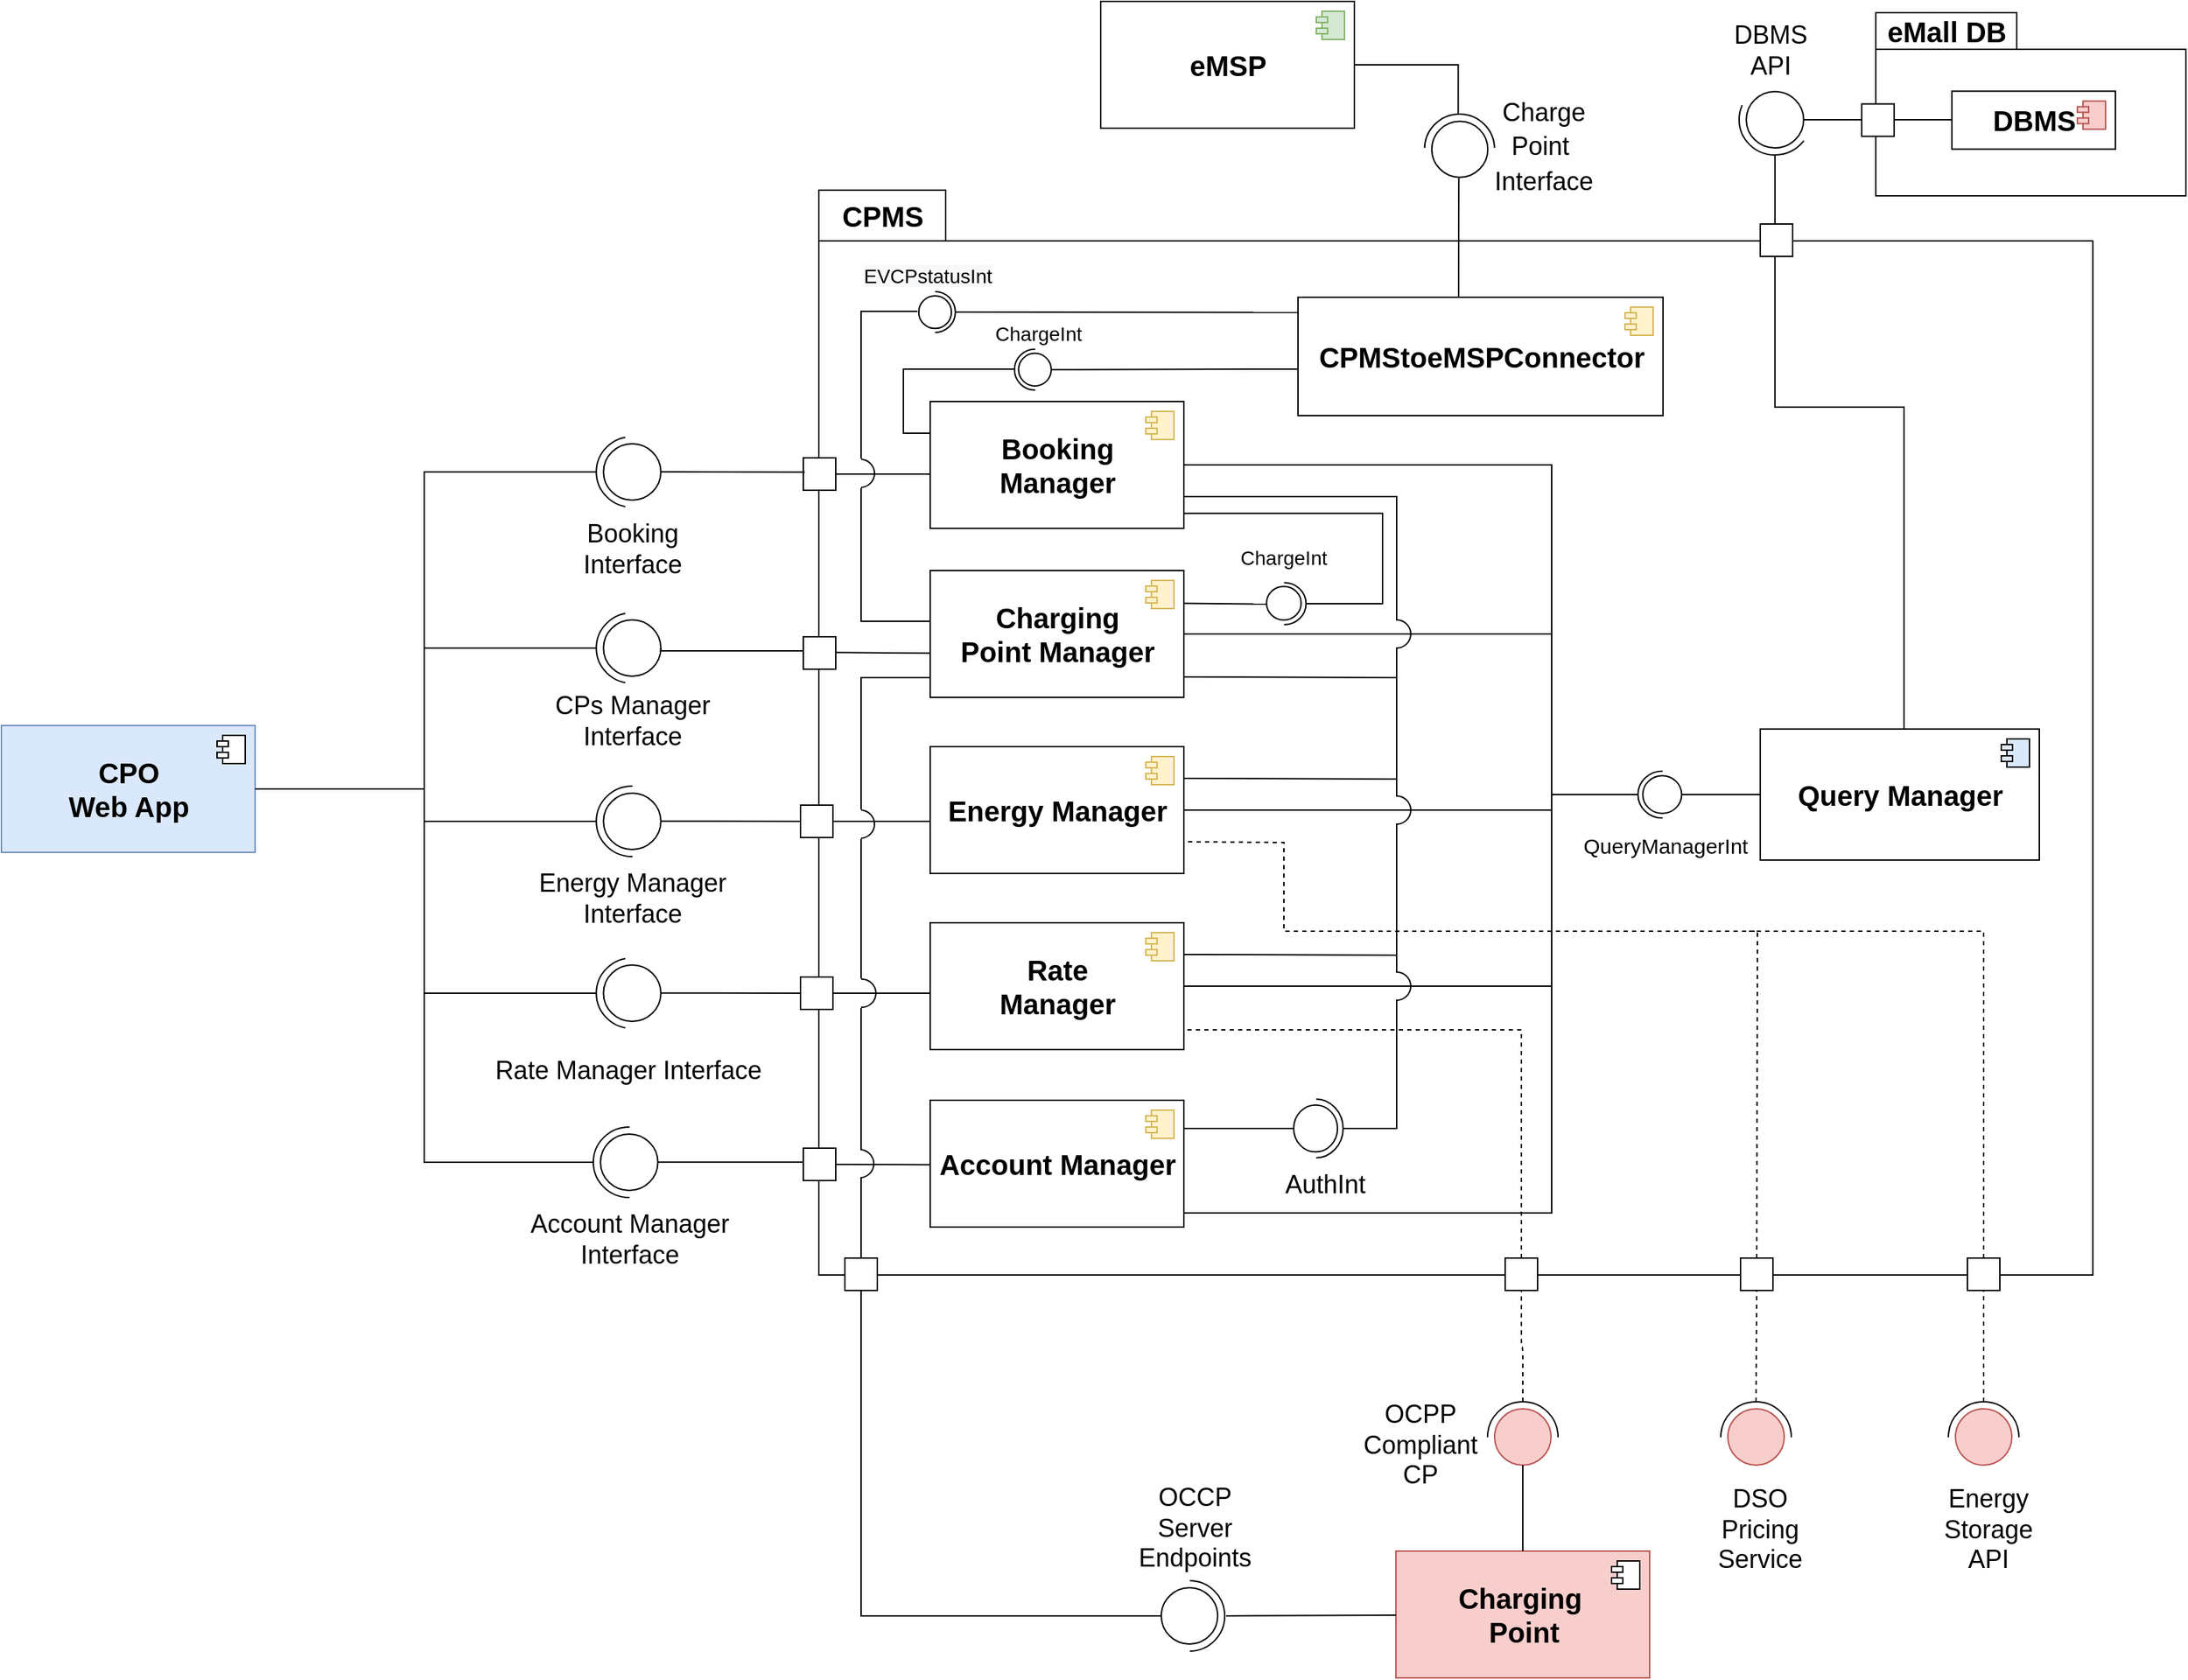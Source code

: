 <mxfile>
    <diagram id="Lw5kkMuMrnF7vJ6KjVIi" name="Pagina-1">
        <mxGraphModel dx="1003" dy="143" grid="1" gridSize="10" guides="1" tooltips="1" connect="1" arrows="1" fold="1" page="1" pageScale="1" pageWidth="827" pageHeight="1169" math="0" shadow="0">
            <root>
                <mxCell id="0"/>
                <mxCell id="1" parent="0"/>
                <mxCell id="701" value="" style="group;rotation=90;" parent="1" connectable="0" vertex="1">
                    <mxGeometry x="-20" y="1189" width="60.5" height="91.5" as="geometry"/>
                </mxCell>
                <mxCell id="702" value="" style="group;rotation=0;rounded=0;fontSize=20;" parent="701" connectable="0" vertex="1">
                    <mxGeometry x="21" y="17" width="55" height="60" as="geometry"/>
                </mxCell>
                <mxCell id="703" value="" style="ellipse;fillColor=#ffffff;strokeColor=#000000;fontSize=20;rotation=-180;" parent="702" vertex="1">
                    <mxGeometry x="7" y="5" width="50" height="50" as="geometry"/>
                </mxCell>
                <mxCell id="704" value="" style="rounded=0;whiteSpace=wrap;html=1;fontSize=20;strokeWidth=0;rotation=-180;strokeColor=none;" parent="702" vertex="1">
                    <mxGeometry x="2" width="30" height="60" as="geometry"/>
                </mxCell>
                <mxCell id="705" value="" style="ellipse;fontSize=20;rotation=-180;" parent="702" vertex="1">
                    <mxGeometry x="12" y="10" width="40" height="40" as="geometry"/>
                </mxCell>
                <mxCell id="4" value="" style="group;fontSize=20;movable=0;resizable=0;rotatable=0;deletable=0;editable=0;connectable=0;" parent="1" vertex="1" connectable="0">
                    <mxGeometry x="-231" y="334" width="905" height="671.0" as="geometry"/>
                </mxCell>
                <mxCell id="izaFajcsEE2UDhvrSL2r-2" value="" style="shape=folder;fontStyle=1;spacingTop=10;tabWidth=90;tabHeight=36;tabPosition=left;html=1;direction=east;flipV=0;flipH=0;labelPosition=center;verticalLabelPosition=middle;align=center;verticalAlign=middle;horizontal=1;labelBackgroundColor=none;fontSize=20;" parent="4" vertex="1">
                    <mxGeometry x="1" y="-110" width="904" height="770" as="geometry"/>
                </mxCell>
                <mxCell id="627" style="edgeStyle=orthogonalEdgeStyle;rounded=0;sketch=0;html=1;exitX=1;exitY=0.5;exitDx=0;exitDy=0;fontSize=18;endSize=6;strokeWidth=1;elbow=vertical;endArrow=none;endFill=0;" parent="4" source="366" edge="1">
                    <mxGeometry relative="1" as="geometry">
                        <Array as="points">
                            <mxPoint x="260" y="616"/>
                            <mxPoint x="521" y="616"/>
                            <mxPoint x="521" y="326"/>
                        </Array>
                        <mxPoint x="521" y="316" as="targetPoint"/>
                    </mxGeometry>
                </mxCell>
                <mxCell id="381" value="&lt;b style=&quot;font-size: 20px&quot;&gt;Rate&lt;br&gt;Manager&lt;br style=&quot;font-size: 20px&quot;&gt;&lt;/b&gt;" style="html=1;dropTarget=0;fontSize=20;" parent="4" vertex="1">
                    <mxGeometry x="80" y="410" width="180" height="90" as="geometry"/>
                </mxCell>
                <mxCell id="382" value="" style="shape=module;jettyWidth=8;jettyHeight=4;fontSize=20;fillColor=#fff2cc;strokeColor=#d6b656;" parent="381" vertex="1">
                    <mxGeometry x="1" width="20" height="20" relative="1" as="geometry">
                        <mxPoint x="-27" y="7" as="offset"/>
                    </mxGeometry>
                </mxCell>
                <mxCell id="629" style="edgeStyle=orthogonalEdgeStyle;rounded=0;sketch=0;html=1;exitX=1;exitY=0.5;exitDx=0;exitDy=0;fontSize=18;endArrow=none;endFill=0;endSize=6;strokeWidth=1;elbow=vertical;" parent="4" source="379" edge="1">
                    <mxGeometry relative="1" as="geometry">
                        <Array as="points">
                            <mxPoint x="521" y="85"/>
                            <mxPoint x="521" y="325"/>
                        </Array>
                        <mxPoint x="521" y="326" as="targetPoint"/>
                    </mxGeometry>
                </mxCell>
                <mxCell id="379" value="&lt;b style=&quot;font-size: 20px&quot;&gt;Booking&lt;br style=&quot;font-size: 20px&quot;&gt;Manager&lt;/b&gt;" style="html=1;dropTarget=0;fontSize=20;" parent="4" vertex="1">
                    <mxGeometry x="80" y="40" width="180" height="90" as="geometry"/>
                </mxCell>
                <mxCell id="380" value="" style="shape=module;jettyWidth=8;jettyHeight=4;fontSize=20;fillColor=#fff2cc;strokeColor=#d6b656;" parent="379" vertex="1">
                    <mxGeometry x="1" width="20" height="20" relative="1" as="geometry">
                        <mxPoint x="-27" y="7" as="offset"/>
                    </mxGeometry>
                </mxCell>
                <mxCell id="377" value="&lt;b style=&quot;font-size: 20px;&quot;&gt;Query Manager&lt;/b&gt;" style="html=1;dropTarget=0;fontSize=20;sketch=0;" parent="4" vertex="1">
                    <mxGeometry x="669" y="272.5" width="198" height="93" as="geometry"/>
                </mxCell>
                <mxCell id="378" value="" style="shape=module;jettyWidth=8;jettyHeight=4;fontSize=20;fillColor=#DAE8FC;strokeColor=#000000;" parent="377" vertex="1">
                    <mxGeometry x="1" width="20" height="20" relative="1" as="geometry">
                        <mxPoint x="-27" y="7" as="offset"/>
                    </mxGeometry>
                </mxCell>
                <mxCell id="375" value="&lt;b style=&quot;font-size: 20px;&quot;&gt;Energy Manager&lt;/b&gt;" style="html=1;dropTarget=0;fontSize=20;" parent="4" vertex="1">
                    <mxGeometry x="80" y="285" width="180" height="90" as="geometry"/>
                </mxCell>
                <mxCell id="376" value="" style="shape=module;jettyWidth=8;jettyHeight=4;fontSize=20;fillColor=#fff2cc;strokeColor=#d6b656;" parent="375" vertex="1">
                    <mxGeometry x="1" width="20" height="20" relative="1" as="geometry">
                        <mxPoint x="-27" y="7" as="offset"/>
                    </mxGeometry>
                </mxCell>
                <mxCell id="563" value="&lt;b&gt;Charging&lt;br&gt;Point Manager&lt;/b&gt;" style="html=1;dropTarget=0;fontSize=20;" parent="4" vertex="1">
                    <mxGeometry x="80" y="160" width="180" height="90" as="geometry"/>
                </mxCell>
                <mxCell id="564" value="" style="shape=module;jettyWidth=8;jettyHeight=4;fontSize=20;fillColor=#fff2cc;strokeColor=#d6b656;" parent="563" vertex="1">
                    <mxGeometry x="1" width="20" height="20" relative="1" as="geometry">
                        <mxPoint x="-27" y="7" as="offset"/>
                    </mxGeometry>
                </mxCell>
                <mxCell id="567" value="&lt;span style=&quot;color: rgba(0 , 0 , 0 , 0) ; font-family: monospace ; font-size: 0px&quot;&gt;%3CmxGraphModel%3E%3Croot%3E%3CmxCell%20id%3D%220%22%2F%3E%3CmxCell%20id%3D%221%22%20parent%3D%220%22%2F%3E%3CmxCell%20id%3D%222%22%20value%3D%22%22%20style%3D%22group%3Bdashed%3D1%3BfontSize%3D20%3B%22%20vertex%3D%221%22%20connectable%3D%220%22%20parent%3D%221%22%3E%3CmxGeometry%20x%3D%22-520%22%20y%3D%22730%22%20width%3D%22290%22%20height%3D%22100%22%20as%3D%22geometry%22%2F%3E%3C%2FmxCell%3E%3CmxCell%20id%3D%223%22%20value%3D%22%22%20style%3D%22ellipse%3BfillColor%3D%23ffffff%3BstrokeColor%3D%23000000%3BfontSize%3D20%3B%22%20vertex%3D%221%22%20parent%3D%222%22%3E%3CmxGeometry%20x%3D%22122.105%22%20y%3D%225%22%20width%3D%2250.877%22%20height%3D%2250%22%20as%3D%22geometry%22%2F%3E%3C%2FmxCell%3E%3CmxCell%20id%3D%224%22%20value%3D%22%22%20style%3D%22rounded%3D0%3BwhiteSpace%3Dwrap%3Bhtml%3D1%3BfontSize%3D20%3BstrokeWidth%3D0%3BstrokeColor%3Dnone%3B%22%20vertex%3D%221%22%20parent%3D%222%22%3E%3CmxGeometry%20x%3D%22147.544%22%20width%3D%2230.526%22%20height%3D%2260%22%20as%3D%22geometry%22%2F%3E%3C%2FmxCell%3E%3CmxCell%20id%3D%225%22%20value%3D%22%22%20style%3D%22ellipse%3BfillColor%3D%23ffffff%3BstrokeColor%3D%23000000%3BfontSize%3D20%3Bshadow%3D0%3Bsketch%3D0%3B%22%20vertex%3D%221%22%20parent%3D%222%22%3E%3CmxGeometry%20x%3D%22127.193%22%20y%3D%2210%22%20width%3D%2240.702%22%20height%3D%2240%22%20as%3D%22geometry%22%2F%3E%3C%2FmxCell%3E%3CmxCell%20id%3D%226%22%20value%3D%22%22%20style%3D%22endArrow%3Dnone%3Bhtml%3D1%3BfontSize%3D20%3BstrokeWidth%3D1%3BendSize%3D6%3B%22%20edge%3D%221%22%20parent%3D%222%22%3E%3CmxGeometry%20width%3D%2250%22%20height%3D%2250%22%20relative%3D%221%22%20as%3D%22geometry%22%3E%3CmxPoint%20x%3D%22167.895%22%20y%3D%2229.83%22%20as%3D%22sourcePoint%22%2F%3E%3CmxPoint%20x%3D%22270%22%20y%3D%2230%22%20as%3D%22targetPoint%22%2F%3E%3C%2FmxGeometry%3E%3C%2FmxCell%3E%3CmxCell%20id%3D%227%22%20value%3D%22Account%20Manager%26lt%3Bbr%26gt%3BInterface%22%20style%3D%22text%3Bhtml%3D1%3BstrokeColor%3Dnone%3BfillColor%3Dnone%3Balign%3Dcenter%3BverticalAlign%3Dmiddle%3BwhiteSpace%3Dwrap%3Brounded%3D0%3BfontSize%3D18%3B%22%20vertex%3D%221%22%20parent%3D%222%22%3E%3CmxGeometry%20x%3D%2250.7%22%20y%3D%2270%22%20width%3D%22193.68%22%20height%3D%2230%22%20as%3D%22geometry%22%2F%3E%3C%2FmxCell%3E%3C%2Froot%3E%3C%2FmxGraphModel%3E&lt;/span&gt;" style="whiteSpace=wrap;html=1;aspect=fixed;rounded=0;fontSize=20;fillColor=#FFFFFF;" parent="4" vertex="1">
                    <mxGeometry x="-10" y="207.0" width="23" height="23" as="geometry"/>
                </mxCell>
                <mxCell id="569" value="" style="whiteSpace=wrap;html=1;aspect=fixed;rounded=0;fontSize=20;fillColor=#FFFFFF;" parent="4" vertex="1">
                    <mxGeometry x="-10" y="80.0" width="23" height="23" as="geometry"/>
                </mxCell>
                <mxCell id="577" value="" style="whiteSpace=wrap;html=1;aspect=fixed;rounded=0;fontSize=20;fillColor=#FFFFFF;" parent="4" vertex="1">
                    <mxGeometry x="488" y="648.0" width="23" height="23" as="geometry"/>
                </mxCell>
                <mxCell id="579" value="" style="whiteSpace=wrap;html=1;aspect=fixed;rounded=0;fontSize=20;fillColor=#FFFFFF;" parent="4" vertex="1">
                    <mxGeometry x="816" y="648.0" width="23" height="23" as="geometry"/>
                </mxCell>
                <mxCell id="606" value="&lt;span style=&quot;color: rgba(0 , 0 , 0 , 0) ; font-family: monospace ; font-size: 0px&quot;&gt;%3CmxGraphModel%3E%3Croot%3E%3CmxCell%20id%3D%220%22%2F%3E%3CmxCell%20id%3D%221%22%20parent%3D%220%22%2F%3E%3CmxCell%20id%3D%222%22%20value%3D%22%22%20style%3D%22group%3Bdashed%3D1%3BfontSize%3D20%3B%22%20vertex%3D%221%22%20connectable%3D%220%22%20parent%3D%221%22%3E%3CmxGeometry%20x%3D%22-520%22%20y%3D%22730%22%20width%3D%22290%22%20height%3D%22100%22%20as%3D%22geometry%22%2F%3E%3C%2FmxCell%3E%3CmxCell%20id%3D%223%22%20value%3D%22%22%20style%3D%22ellipse%3BfillColor%3D%23ffffff%3BstrokeColor%3D%23000000%3BfontSize%3D20%3B%22%20vertex%3D%221%22%20parent%3D%222%22%3E%3CmxGeometry%20x%3D%22122.105%22%20y%3D%225%22%20width%3D%2250.877%22%20height%3D%2250%22%20as%3D%22geometry%22%2F%3E%3C%2FmxCell%3E%3CmxCell%20id%3D%224%22%20value%3D%22%22%20style%3D%22rounded%3D0%3BwhiteSpace%3Dwrap%3Bhtml%3D1%3BfontSize%3D20%3BstrokeWidth%3D0%3BstrokeColor%3Dnone%3B%22%20vertex%3D%221%22%20parent%3D%222%22%3E%3CmxGeometry%20x%3D%22147.544%22%20width%3D%2230.526%22%20height%3D%2260%22%20as%3D%22geometry%22%2F%3E%3C%2FmxCell%3E%3CmxCell%20id%3D%225%22%20value%3D%22%22%20style%3D%22ellipse%3BfillColor%3D%23ffffff%3BstrokeColor%3D%23000000%3BfontSize%3D20%3Bshadow%3D0%3Bsketch%3D0%3B%22%20vertex%3D%221%22%20parent%3D%222%22%3E%3CmxGeometry%20x%3D%22127.193%22%20y%3D%2210%22%20width%3D%2240.702%22%20height%3D%2240%22%20as%3D%22geometry%22%2F%3E%3C%2FmxCell%3E%3CmxCell%20id%3D%226%22%20value%3D%22%22%20style%3D%22endArrow%3Dnone%3Bhtml%3D1%3BfontSize%3D20%3BstrokeWidth%3D1%3BendSize%3D6%3B%22%20edge%3D%221%22%20parent%3D%222%22%3E%3CmxGeometry%20width%3D%2250%22%20height%3D%2250%22%20relative%3D%221%22%20as%3D%22geometry%22%3E%3CmxPoint%20x%3D%22167.895%22%20y%3D%2229.83%22%20as%3D%22sourcePoint%22%2F%3E%3CmxPoint%20x%3D%22270%22%20y%3D%2230%22%20as%3D%22targetPoint%22%2F%3E%3C%2FmxGeometry%3E%3C%2FmxCell%3E%3CmxCell%20id%3D%227%22%20value%3D%22Account%20Manager%26lt%3Bbr%26gt%3BInterface%22%20style%3D%22text%3Bhtml%3D1%3BstrokeColor%3Dnone%3BfillColor%3Dnone%3Balign%3Dcenter%3BverticalAlign%3Dmiddle%3BwhiteSpace%3Dwrap%3Brounded%3D0%3BfontSize%3D18%3B%22%20vertex%3D%221%22%20parent%3D%222%22%3E%3CmxGeometry%20x%3D%2250.7%22%20y%3D%2270%22%20width%3D%22193.68%22%20height%3D%2230%22%20as%3D%22geometry%22%2F%3E%3C%2FmxCell%3E%3C%2Froot%3E%3C%2FmxGraphModel%3E&lt;/span&gt;" style="whiteSpace=wrap;html=1;aspect=fixed;rounded=0;fontSize=20;fillColor=#FFFFFF;" parent="4" vertex="1">
                    <mxGeometry x="-10" y="570.0" width="23" height="23" as="geometry"/>
                </mxCell>
                <mxCell id="636" value="" style="endArrow=none;dashed=1;html=1;rounded=0;sketch=0;fontSize=18;endSize=6;strokeWidth=1;elbow=vertical;exitX=0.5;exitY=0;exitDx=0;exitDy=0;edgeStyle=orthogonalEdgeStyle;" parent="4" source="577" edge="1">
                    <mxGeometry width="50" height="50" relative="1" as="geometry">
                        <mxPoint x="651" y="446" as="sourcePoint"/>
                        <mxPoint x="260" y="486" as="targetPoint"/>
                        <Array as="points">
                            <mxPoint x="500" y="486"/>
                            <mxPoint x="260" y="486"/>
                        </Array>
                    </mxGeometry>
                </mxCell>
                <mxCell id="647" value="" style="endArrow=none;html=1;rounded=0;fontSize=20;endSize=6;strokeWidth=1;entryX=1;entryY=0.75;entryDx=0;entryDy=0;exitX=0;exitY=0.5;exitDx=0;exitDy=0;edgeStyle=orthogonalEdgeStyle;" parent="4" source="652" target="379" edge="1">
                    <mxGeometry width="50" height="50" relative="1" as="geometry">
                        <mxPoint x="371" y="560" as="sourcePoint"/>
                        <mxPoint x="260" y="230.5" as="targetPoint"/>
                        <Array as="points">
                            <mxPoint x="411" y="556"/>
                            <mxPoint x="411" y="107"/>
                        </Array>
                    </mxGeometry>
                </mxCell>
                <mxCell id="649" value="" style="ellipse;whiteSpace=wrap;html=1;aspect=fixed;rounded=1;fontSize=20;strokeColor=#000000;strokeWidth=1;" parent="4" vertex="1">
                    <mxGeometry x="401" y="445" width="20" height="20" as="geometry"/>
                </mxCell>
                <mxCell id="650" value="" style="rounded=0;whiteSpace=wrap;html=1;fontSize=20;strokeColor=#FFFFFF;strokeWidth=1;" parent="4" vertex="1">
                    <mxGeometry x="400" y="445" width="10" height="20" as="geometry"/>
                </mxCell>
                <mxCell id="630" style="edgeStyle=orthogonalEdgeStyle;rounded=0;sketch=0;html=1;exitX=1;exitY=0.5;exitDx=0;exitDy=0;fontSize=18;endArrow=none;endFill=0;endSize=6;strokeWidth=1;elbow=vertical;" parent="4" source="381" edge="1">
                    <mxGeometry relative="1" as="geometry">
                        <Array as="points">
                            <mxPoint x="521" y="455"/>
                            <mxPoint x="521" y="326"/>
                        </Array>
                        <mxPoint x="521" y="326" as="targetPoint"/>
                    </mxGeometry>
                </mxCell>
                <mxCell id="659" value="" style="ellipse;whiteSpace=wrap;html=1;aspect=fixed;rounded=1;fontSize=20;strokeColor=#000000;strokeWidth=1;" parent="4" vertex="1">
                    <mxGeometry x="401" y="320" width="20" height="20" as="geometry"/>
                </mxCell>
                <mxCell id="660" value="" style="rounded=0;whiteSpace=wrap;html=1;fontSize=20;strokeColor=#FFFFFF;strokeWidth=1;" parent="4" vertex="1">
                    <mxGeometry x="400" y="320" width="10" height="20" as="geometry"/>
                </mxCell>
                <mxCell id="631" style="edgeStyle=orthogonalEdgeStyle;rounded=0;sketch=0;html=1;exitX=1;exitY=0.5;exitDx=0;exitDy=0;fontSize=18;endArrow=none;endFill=0;endSize=6;strokeWidth=1;elbow=vertical;" parent="4" source="375" edge="1">
                    <mxGeometry relative="1" as="geometry">
                        <mxPoint x="521" y="330" as="targetPoint"/>
                        <Array as="points"/>
                    </mxGeometry>
                </mxCell>
                <mxCell id="657" value="" style="group" parent="4" connectable="0" vertex="1">
                    <mxGeometry x="260" y="531" width="113" height="50" as="geometry"/>
                </mxCell>
                <mxCell id="652" value="" style="ellipse;fillColor=#ffffff;strokeColor=#000000;fontSize=20;rotation=-180;" parent="657" vertex="1">
                    <mxGeometry x="74.122" y="4.167" width="38.878" height="41.667" as="geometry"/>
                </mxCell>
                <mxCell id="653" value="" style="rounded=0;whiteSpace=wrap;html=1;fontSize=20;strokeWidth=0;strokeColor=none;rotation=-180;" parent="657" vertex="1">
                    <mxGeometry x="70.302" width="23.327" height="50" as="geometry"/>
                </mxCell>
                <mxCell id="654" value="" style="ellipse;fillColor=#ffffff;strokeColor=#000000;fontSize=20;shadow=0;sketch=0;rotation=-180;" parent="657" vertex="1">
                    <mxGeometry x="77.943" y="8.333" width="31.102" height="33.333" as="geometry"/>
                </mxCell>
                <mxCell id="655" value="" style="endArrow=none;html=1;fontSize=20;strokeWidth=1;endSize=6;entryX=0.003;entryY=0.427;entryDx=0;entryDy=0;entryPerimeter=0;" parent="657" edge="1">
                    <mxGeometry width="50" height="50" relative="1" as="geometry">
                        <mxPoint x="77.943" y="25" as="sourcePoint"/>
                        <mxPoint y="25" as="targetPoint"/>
                    </mxGeometry>
                </mxCell>
                <mxCell id="663" value="AuthInt" style="text;html=1;strokeColor=none;fillColor=none;align=center;verticalAlign=middle;whiteSpace=wrap;rounded=0;fontSize=18;" parent="4" vertex="1">
                    <mxGeometry x="271" y="581" width="179" height="29" as="geometry"/>
                </mxCell>
                <mxCell id="676" value="" style="ellipse;whiteSpace=wrap;html=1;aspect=fixed;rounded=1;fontSize=20;strokeColor=#000000;strokeWidth=1;" parent="4" vertex="1">
                    <mxGeometry x="401" y="195" width="20" height="20" as="geometry"/>
                </mxCell>
                <mxCell id="677" value="" style="rounded=0;whiteSpace=wrap;html=1;fontSize=20;strokeColor=#FFFFFF;strokeWidth=1;" parent="4" vertex="1">
                    <mxGeometry x="400" y="195" width="10" height="20" as="geometry"/>
                </mxCell>
                <mxCell id="673" style="edgeStyle=orthogonalEdgeStyle;rounded=0;sketch=0;html=1;exitX=1;exitY=0.5;exitDx=0;exitDy=0;fontSize=18;endArrow=none;endFill=0;endSize=6;strokeWidth=1;elbow=vertical;" parent="4" source="563" edge="1">
                    <mxGeometry relative="1" as="geometry">
                        <Array as="points">
                            <mxPoint x="521" y="205"/>
                        </Array>
                        <mxPoint x="521" y="325" as="targetPoint"/>
                    </mxGeometry>
                </mxCell>
                <mxCell id="678" value="" style="endArrow=none;html=1;rounded=0;sketch=0;fontSize=18;endSize=6;strokeWidth=1;elbow=vertical;exitX=1;exitY=0.25;exitDx=0;exitDy=0;" parent="4" source="375" edge="1">
                    <mxGeometry width="50" height="50" relative="1" as="geometry">
                        <mxPoint x="481" y="406" as="sourcePoint"/>
                        <mxPoint x="411" y="308" as="targetPoint"/>
                    </mxGeometry>
                </mxCell>
                <mxCell id="366" value="&lt;b style=&quot;font-size: 20px&quot;&gt;Account Manager&lt;/b&gt;" style="html=1;dropTarget=0;fontSize=20;" parent="4" vertex="1">
                    <mxGeometry x="80" y="536" width="180" height="90" as="geometry"/>
                </mxCell>
                <mxCell id="367" value="" style="shape=module;jettyWidth=8;jettyHeight=4;fontSize=20;fillColor=#fff2cc;strokeColor=#d6b656;" parent="366" vertex="1">
                    <mxGeometry x="1" width="20" height="20" relative="1" as="geometry">
                        <mxPoint x="-27" y="7" as="offset"/>
                    </mxGeometry>
                </mxCell>
                <mxCell id="573" value="" style="endArrow=none;html=1;rounded=0;sketch=0;fontSize=18;endSize=6;strokeWidth=1;elbow=vertical;exitX=1;exitY=0.5;exitDx=0;exitDy=0;edgeStyle=elbowEdgeStyle;" parent="4" edge="1">
                    <mxGeometry width="50" height="50" relative="1" as="geometry">
                        <mxPoint x="13" y="218.14" as="sourcePoint"/>
                        <mxPoint x="80" y="219" as="targetPoint"/>
                        <Array as="points">
                            <mxPoint x="50" y="218.64"/>
                        </Array>
                    </mxGeometry>
                </mxCell>
                <mxCell id="743" value="" style="group" parent="4" vertex="1" connectable="0">
                    <mxGeometry x="21" y="571" width="20" height="20" as="geometry"/>
                </mxCell>
                <mxCell id="745" value="" style="rounded=0;whiteSpace=wrap;html=1;strokeColor=#FFFFFF;" parent="743" vertex="1">
                    <mxGeometry width="10" height="20" as="geometry"/>
                </mxCell>
                <mxCell id="741" value="" style="endArrow=none;html=1;rounded=0;exitX=1;exitY=0.5;exitDx=0;exitDy=0;entryX=0;entryY=0.508;entryDx=0;entryDy=0;entryPerimeter=0;" parent="4" source="606" target="366" edge="1">
                    <mxGeometry width="50" height="50" relative="1" as="geometry">
                        <mxPoint x="11" y="626" as="sourcePoint"/>
                        <mxPoint x="61" y="576" as="targetPoint"/>
                    </mxGeometry>
                </mxCell>
                <mxCell id="Wueq8j8OSEsdgoLi7fvw-810" value="&lt;div&gt;&lt;br&gt;&lt;/div&gt;" style="whiteSpace=wrap;html=1;aspect=fixed;rounded=0;fontSize=20;fillColor=#FFFFFF;" parent="4" vertex="1">
                    <mxGeometry x="19.5" y="648.0" width="23" height="23" as="geometry"/>
                </mxCell>
                <mxCell id="777" value="" style="endArrow=none;html=1;rounded=0;exitX=0.5;exitY=0;exitDx=0;exitDy=0;edgeStyle=orthogonalEdgeStyle;" parent="4" source="Wueq8j8OSEsdgoLi7fvw-810" edge="1">
                    <mxGeometry width="50" height="50" relative="1" as="geometry">
                        <mxPoint x="361" y="416" as="sourcePoint"/>
                        <mxPoint x="80" y="238" as="targetPoint"/>
                        <Array as="points">
                            <mxPoint x="31" y="236"/>
                            <mxPoint x="80" y="236"/>
                            <mxPoint x="80" y="238"/>
                        </Array>
                    </mxGeometry>
                </mxCell>
                <mxCell id="Wueq8j8OSEsdgoLi7fvw-898" value="" style="group;dashed=1;fontSize=20;" parent="4" vertex="1" connectable="0">
                    <mxGeometry x="500" y="286" width="290" height="100" as="geometry"/>
                </mxCell>
                <mxCell id="Wueq8j8OSEsdgoLi7fvw-899" value="" style="group" parent="Wueq8j8OSEsdgoLi7fvw-898" vertex="1" connectable="0">
                    <mxGeometry x="4.32" y="13.0" width="193.68" height="64" as="geometry"/>
                </mxCell>
                <mxCell id="Wueq8j8OSEsdgoLi7fvw-900" value="" style="group" parent="Wueq8j8OSEsdgoLi7fvw-899" vertex="1" connectable="0">
                    <mxGeometry x="77.9" width="114.06" height="63.33" as="geometry"/>
                </mxCell>
                <mxCell id="Wueq8j8OSEsdgoLi7fvw-901" value="" style="ellipse;fillColor=#ffffff;strokeColor=#000000;fontSize=20;" parent="Wueq8j8OSEsdgoLi7fvw-900" vertex="1">
                    <mxGeometry y="3.333" width="34.445" height="33.333" as="geometry"/>
                </mxCell>
                <mxCell id="Wueq8j8OSEsdgoLi7fvw-902" value="" style="rounded=0;whiteSpace=wrap;html=1;fontSize=20;strokeWidth=0;strokeColor=none;" parent="Wueq8j8OSEsdgoLi7fvw-900" vertex="1">
                    <mxGeometry x="17.223" width="20.667" height="40" as="geometry"/>
                </mxCell>
                <mxCell id="Wueq8j8OSEsdgoLi7fvw-903" value="" style="ellipse;fillColor=#ffffff;strokeColor=#000000;fontSize=20;shadow=0;sketch=0;" parent="Wueq8j8OSEsdgoLi7fvw-900" vertex="1">
                    <mxGeometry x="3.445" y="6.667" width="27.556" height="26.667" as="geometry"/>
                </mxCell>
                <mxCell id="Wueq8j8OSEsdgoLi7fvw-905" value="" style="endArrow=none;html=1;rounded=0;fontSize=13;exitX=1;exitY=0.5;exitDx=0;exitDy=0;entryX=0;entryY=0.5;entryDx=0;entryDy=0;" parent="4" source="Wueq8j8OSEsdgoLi7fvw-903" target="377" edge="1">
                    <mxGeometry width="50" height="50" relative="1" as="geometry">
                        <mxPoint x="581" y="306" as="sourcePoint"/>
                        <mxPoint x="631" y="256" as="targetPoint"/>
                    </mxGeometry>
                </mxCell>
                <mxCell id="Wueq8j8OSEsdgoLi7fvw-906" value="" style="endArrow=none;html=1;rounded=0;fontSize=13;entryX=0;entryY=0.5;entryDx=0;entryDy=0;" parent="4" target="Wueq8j8OSEsdgoLi7fvw-901" edge="1">
                    <mxGeometry width="50" height="50" relative="1" as="geometry">
                        <mxPoint x="521" y="319" as="sourcePoint"/>
                        <mxPoint x="621" y="246" as="targetPoint"/>
                    </mxGeometry>
                </mxCell>
                <mxCell id="MqcypmofaVuBa652KcP--809" value="&lt;div style=&quot;&quot;&gt;&lt;font style=&quot;font-size: 20px;&quot;&gt;&lt;b&gt;CPMStoeMSPConnector&lt;/b&gt;&lt;/font&gt;&lt;/div&gt;" style="html=1;dropTarget=0;fontSize=20;" parent="4" vertex="1">
                    <mxGeometry x="341" y="-34" width="259" height="84" as="geometry"/>
                </mxCell>
                <mxCell id="MqcypmofaVuBa652KcP--810" value="" style="shape=module;jettyWidth=8;jettyHeight=4;fontSize=20;fillColor=#fff2cc;strokeColor=#d6b656;" parent="MqcypmofaVuBa652KcP--809" vertex="1">
                    <mxGeometry x="1" width="20" height="20" relative="1" as="geometry">
                        <mxPoint x="-27" y="7" as="offset"/>
                    </mxGeometry>
                </mxCell>
                <mxCell id="784" value="" style="endArrow=none;html=1;entryX=1.001;entryY=0.882;entryDx=0;entryDy=0;entryPerimeter=0;edgeStyle=orthogonalEdgeStyle;rounded=0;exitX=0;exitY=0.5;exitDx=0;exitDy=0;" edge="1" parent="4" source="805" target="379">
                    <mxGeometry width="50" height="50" relative="1" as="geometry">
                        <mxPoint x="321" y="182" as="sourcePoint"/>
                        <mxPoint x="201" y="336" as="targetPoint"/>
                        <Array as="points">
                            <mxPoint x="401" y="184"/>
                            <mxPoint x="401" y="119"/>
                        </Array>
                    </mxGeometry>
                </mxCell>
                <mxCell id="789" value="" style="group" connectable="0" vertex="1" parent="4">
                    <mxGeometry x="20.5" y="330" width="21" height="20" as="geometry"/>
                </mxCell>
                <mxCell id="790" value="" style="ellipse;whiteSpace=wrap;html=1;aspect=fixed;rounded=1;fontSize=20;strokeColor=#000000;strokeWidth=1;" vertex="1" parent="789">
                    <mxGeometry width="20" height="20" as="geometry"/>
                </mxCell>
                <mxCell id="791" value="" style="rounded=0;whiteSpace=wrap;html=1;fontSize=20;strokeColor=#FFFFFF;strokeWidth=1;" vertex="1" parent="789">
                    <mxGeometry width="10" height="20" as="geometry"/>
                </mxCell>
                <mxCell id="604" value="" style="endArrow=none;html=1;rounded=0;sketch=0;fontSize=18;endSize=6;strokeWidth=1;elbow=vertical;exitX=1;exitY=0.5;exitDx=0;exitDy=0;entryX=3.913;entryY=0.5;entryDx=0;entryDy=0;entryPerimeter=0;" parent="4" source="602" edge="1">
                    <mxGeometry width="50" height="50" relative="1" as="geometry">
                        <mxPoint x="13" y="338.0" as="sourcePoint"/>
                        <mxPoint x="79.999" y="338.0" as="targetPoint"/>
                    </mxGeometry>
                </mxCell>
                <mxCell id="792" value="" style="group" connectable="0" vertex="1" parent="4">
                    <mxGeometry x="20.5" y="450" width="21" height="20" as="geometry"/>
                </mxCell>
                <mxCell id="793" value="" style="ellipse;whiteSpace=wrap;html=1;aspect=fixed;rounded=1;fontSize=20;strokeColor=#000000;strokeWidth=1;" vertex="1" parent="792">
                    <mxGeometry x="1" width="20" height="20" as="geometry"/>
                </mxCell>
                <mxCell id="794" value="" style="rounded=0;whiteSpace=wrap;html=1;fontSize=20;strokeColor=#FFFFFF;strokeWidth=1;" vertex="1" parent="792">
                    <mxGeometry width="10" height="20" as="geometry"/>
                </mxCell>
                <mxCell id="605" value="" style="endArrow=none;html=1;rounded=0;sketch=0;fontSize=18;endSize=6;strokeWidth=1;elbow=vertical;exitX=1;exitY=0.5;exitDx=0;exitDy=0;entryX=3.913;entryY=0.5;entryDx=0;entryDy=0;entryPerimeter=0;" parent="4" source="603" edge="1">
                    <mxGeometry width="50" height="50" relative="1" as="geometry">
                        <mxPoint x="13" y="460.0" as="sourcePoint"/>
                        <mxPoint x="79.999" y="460.0" as="targetPoint"/>
                    </mxGeometry>
                </mxCell>
                <mxCell id="802" value="" style="group;dashed=1;fontSize=20;rotation=-180;" connectable="0" vertex="1" parent="4">
                    <mxGeometry x="176.4" y="128.83" width="258.6" height="89.17" as="geometry"/>
                </mxCell>
                <mxCell id="803" value="" style="group;rotation=-180;" connectable="0" vertex="1" parent="802">
                    <mxGeometry x="66.47" y="14.824" width="172.709" height="57.363" as="geometry"/>
                </mxCell>
                <mxCell id="804" value="" style="group;rotation=-180;" connectable="0" vertex="1" parent="803">
                    <mxGeometry x="1.783" y="0.892" width="116.296" height="56.471" as="geometry"/>
                </mxCell>
                <mxCell id="805" value="" style="ellipse;fillColor=#ffffff;strokeColor=#000000;fontSize=20;rotation=-180;" vertex="1" parent="804">
                    <mxGeometry x="71.338" y="24.076" width="30.716" height="29.723" as="geometry"/>
                </mxCell>
                <mxCell id="806" value="" style="rounded=0;whiteSpace=wrap;html=1;fontSize=20;strokeWidth=0;strokeColor=none;rotation=-180;" vertex="1" parent="804">
                    <mxGeometry x="67.771" y="20.509" width="18.43" height="35.668" as="geometry"/>
                </mxCell>
                <mxCell id="807" value="" style="ellipse;fillColor=#ffffff;strokeColor=#000000;fontSize=20;shadow=0;sketch=0;rotation=-180;" vertex="1" parent="804">
                    <mxGeometry x="74.013" y="26.751" width="24.573" height="23.779" as="geometry"/>
                </mxCell>
                <mxCell id="811" value="" style="endArrow=none;html=1;edgeStyle=elbowEdgeStyle;elbow=vertical;exitX=0.999;exitY=0.259;exitDx=0;exitDy=0;exitPerimeter=0;" edge="1" parent="804" source="563">
                    <mxGeometry width="50" height="50" relative="1" as="geometry">
                        <mxPoint x="32.577" y="39.053" as="sourcePoint"/>
                        <mxPoint x="74.095" y="39.053" as="targetPoint"/>
                        <Array as="points">
                            <mxPoint x="120.453" y="39.231"/>
                            <mxPoint x="96.728" y="-39.061"/>
                        </Array>
                    </mxGeometry>
                </mxCell>
                <mxCell id="820" value="&lt;font style=&quot;font-size: 14px&quot;&gt;ChargeInt&lt;/font&gt;" style="text;html=1;strokeColor=none;fillColor=none;align=center;verticalAlign=middle;whiteSpace=wrap;rounded=0;fontSize=15;" vertex="1" parent="804">
                    <mxGeometry x="56.296" y="-9.496" width="60" height="30" as="geometry"/>
                </mxCell>
                <mxCell id="819" value="" style="endArrow=none;html=1;rounded=0;entryX=0;entryY=0.5;entryDx=0;entryDy=0;exitX=0;exitY=0.25;exitDx=0;exitDy=0;edgeStyle=orthogonalEdgeStyle;" edge="1" parent="4" source="379" target="813">
                    <mxGeometry width="50" height="50" relative="1" as="geometry">
                        <mxPoint x="191" y="96" as="sourcePoint"/>
                        <mxPoint x="241" y="46" as="targetPoint"/>
                        <Array as="points">
                            <mxPoint x="61" y="63"/>
                            <mxPoint x="61" y="17"/>
                            <mxPoint x="140" y="17"/>
                        </Array>
                    </mxGeometry>
                </mxCell>
                <mxCell id="812" value="" style="group;rotation=-180;rounded=0;fontSize=20;" connectable="0" vertex="1" parent="4">
                    <mxGeometry x="141.0" y="0.004" width="45.93" height="34.761" as="geometry"/>
                </mxCell>
                <mxCell id="813" value="" style="ellipse;fillColor=#ffffff;strokeColor=#000000;fontSize=20;rotation=-360;" vertex="1" parent="812">
                    <mxGeometry x="-1.159" y="2.897" width="28.967" height="28.967" as="geometry"/>
                </mxCell>
                <mxCell id="814" value="" style="rounded=0;whiteSpace=wrap;html=1;fontSize=20;strokeWidth=0;rotation=-360;strokeColor=none;" vertex="1" parent="812">
                    <mxGeometry x="13.325" width="17.38" height="34.761" as="geometry"/>
                </mxCell>
                <mxCell id="815" value="" style="ellipse;fontSize=20;rotation=-360;" vertex="1" parent="812">
                    <mxGeometry x="1.738" y="5.793" width="23.174" height="23.174" as="geometry"/>
                </mxCell>
                <mxCell id="828" value="&lt;font style=&quot;font-size: 14px&quot;&gt;ChargeInt&lt;/font&gt;" style="text;html=1;strokeColor=none;fillColor=none;align=center;verticalAlign=middle;whiteSpace=wrap;rounded=0;fontSize=15;" vertex="1" parent="812">
                    <mxGeometry x="-14.07" y="-24.204" width="60" height="30" as="geometry"/>
                </mxCell>
                <mxCell id="818" value="" style="endArrow=none;html=1;rounded=0;exitX=1;exitY=0.5;exitDx=0;exitDy=0;entryX=-0.002;entryY=0.607;entryDx=0;entryDy=0;entryPerimeter=0;" edge="1" parent="4" source="815" target="MqcypmofaVuBa652KcP--809">
                    <mxGeometry width="50" height="50" relative="1" as="geometry">
                        <mxPoint x="191" y="96" as="sourcePoint"/>
                        <mxPoint x="241" y="46" as="targetPoint"/>
                    </mxGeometry>
                </mxCell>
                <mxCell id="Wueq8j8OSEsdgoLi7fvw-904" value="&lt;font style=&quot;font-size: 15px&quot;&gt;QueryManagerInt&lt;/font&gt;" style="text;html=1;strokeColor=none;fillColor=none;align=center;verticalAlign=middle;whiteSpace=wrap;rounded=0;fontSize=13;" parent="4" vertex="1">
                    <mxGeometry x="504.6" y="340" width="193.68" height="30" as="geometry"/>
                </mxCell>
                <mxCell id="MqcypmofaVuBa652KcP--812" value="" style="group;rotation=0;rounded=0;fontSize=20;" parent="4" connectable="0" vertex="1">
                    <mxGeometry x="64.91" y="-40.996" width="31.864" height="34.761" as="geometry"/>
                </mxCell>
                <mxCell id="MqcypmofaVuBa652KcP--813" value="" style="ellipse;fillColor=#ffffff;strokeColor=#000000;fontSize=20;rotation=-180;" parent="MqcypmofaVuBa652KcP--812" vertex="1">
                    <mxGeometry x="4" y="3" width="28.967" height="28.967" as="geometry"/>
                </mxCell>
                <mxCell id="MqcypmofaVuBa652KcP--814" value="" style="rounded=0;whiteSpace=wrap;html=1;fontSize=20;strokeWidth=0;rotation=-180;strokeColor=none;" parent="MqcypmofaVuBa652KcP--812" vertex="1">
                    <mxGeometry x="1" width="17.38" height="34.761" as="geometry"/>
                </mxCell>
                <mxCell id="MqcypmofaVuBa652KcP--815" value="" style="ellipse;fontSize=20;rotation=-180;" parent="MqcypmofaVuBa652KcP--812" vertex="1">
                    <mxGeometry x="7" y="6" width="23.174" height="23.174" as="geometry"/>
                </mxCell>
                <mxCell id="785" value="" style="endArrow=none;html=1;edgeStyle=orthogonalEdgeStyle;rounded=0;" edge="1" parent="4">
                    <mxGeometry width="50" height="50" relative="1" as="geometry">
                        <mxPoint x="80" y="196" as="sourcePoint"/>
                        <mxPoint x="71" y="-24" as="targetPoint"/>
                        <Array as="points">
                            <mxPoint x="31" y="196"/>
                            <mxPoint x="31" y="-24"/>
                            <mxPoint x="64" y="-24"/>
                        </Array>
                    </mxGeometry>
                </mxCell>
                <mxCell id="808" value="" style="ellipse;whiteSpace=wrap;html=1;aspect=fixed;rounded=1;fontSize=20;strokeColor=#000000;strokeWidth=1;" vertex="1" parent="4">
                    <mxGeometry x="20.5" y="81" width="20" height="20" as="geometry"/>
                </mxCell>
                <mxCell id="809" value="" style="rounded=0;whiteSpace=wrap;html=1;fontSize=20;strokeColor=#FFFFFF;strokeWidth=1;" vertex="1" parent="4">
                    <mxGeometry x="20.5" y="81" width="10" height="20" as="geometry"/>
                </mxCell>
                <mxCell id="571" value="" style="endArrow=none;html=1;rounded=0;sketch=0;fontSize=18;endSize=6;strokeWidth=1;elbow=vertical;exitX=1;exitY=0.5;exitDx=0;exitDy=0;entryX=3.913;entryY=0.5;entryDx=0;entryDy=0;entryPerimeter=0;" parent="4" source="569" target="569" edge="1">
                    <mxGeometry width="50" height="50" relative="1" as="geometry">
                        <mxPoint x="460" y="560" as="sourcePoint"/>
                        <mxPoint x="510" y="510" as="targetPoint"/>
                    </mxGeometry>
                </mxCell>
                <mxCell id="831" value="" style="endArrow=none;html=1;rounded=0;exitX=0;exitY=0.5;exitDx=0;exitDy=0;entryX=0;entryY=0.128;entryDx=0;entryDy=0;entryPerimeter=0;" edge="1" parent="4" source="MqcypmofaVuBa652KcP--813" target="MqcypmofaVuBa652KcP--809">
                    <mxGeometry width="50" height="50" relative="1" as="geometry">
                        <mxPoint x="166.432" y="-13.605" as="sourcePoint"/>
                        <mxPoint x="341.002" y="-14.002" as="targetPoint"/>
                    </mxGeometry>
                </mxCell>
                <mxCell id="2" value="&lt;font style=&quot;font-size: 20px;&quot;&gt;CPMS&lt;/font&gt;" style="text;strokeColor=none;fillColor=none;html=1;fontSize=20;fontStyle=1;verticalAlign=middle;align=center;" parent="4" vertex="1">
                    <mxGeometry x="1" y="-102" width="90" height="20" as="geometry"/>
                </mxCell>
                <mxCell id="829" value="&lt;span style=&quot;color: rgb(0 , 0 , 0) ; font-family: &amp;#34;helvetica&amp;#34; ; font-style: normal ; font-weight: 400 ; letter-spacing: normal ; text-align: center ; text-indent: 0px ; text-transform: none ; word-spacing: 0px ; background-color: rgb(248 , 249 , 250) ; display: inline ; float: none&quot;&gt;&lt;font style=&quot;font-size: 14px&quot;&gt;EVCPstatusInt&lt;/font&gt;&lt;/span&gt;" style="text;whiteSpace=wrap;html=1;fontSize=14;" vertex="1" parent="4">
                    <mxGeometry x="30.5" y="-64" width="160" height="30" as="geometry"/>
                </mxCell>
                <mxCell id="383" value="" style="group;fontSize=20;" parent="1" connectable="0" vertex="1">
                    <mxGeometry x="520" y="98" width="220" height="130" as="geometry"/>
                </mxCell>
                <mxCell id="384" value="" style="shape=folder;fontStyle=1;spacingTop=10;tabWidth=100;tabHeight=26;tabPosition=left;html=1;direction=east;flipV=0;flipH=0;labelPosition=center;verticalLabelPosition=middle;align=center;verticalAlign=middle;horizontal=1;labelBackgroundColor=none;fontSize=20;" parent="383" vertex="1">
                    <mxGeometry width="220" height="130" as="geometry"/>
                </mxCell>
                <mxCell id="385" value="eMall DB" style="text;strokeColor=none;fillColor=none;html=1;fontSize=20;fontStyle=1;verticalAlign=middle;align=center;" parent="383" vertex="1">
                    <mxGeometry y="3" width="100" height="20" as="geometry"/>
                </mxCell>
                <mxCell id="386" value="&lt;b style=&quot;font-size: 20px;&quot;&gt;DBMS&lt;/b&gt;" style="html=1;dropTarget=0;fontSize=20;fontStyle=0;" parent="383" vertex="1">
                    <mxGeometry x="53.976" y="55.714" width="116.044" height="41.133" as="geometry"/>
                </mxCell>
                <mxCell id="387" value="" style="shape=module;jettyWidth=8;jettyHeight=4;fontSize=20;fillColor=#f8cecc;strokeColor=#b85450;" parent="386" vertex="1">
                    <mxGeometry x="1" width="20" height="20" relative="1" as="geometry">
                        <mxPoint x="-27" y="7" as="offset"/>
                    </mxGeometry>
                </mxCell>
                <mxCell id="Wueq8j8OSEsdgoLi7fvw-908" value="" style="whiteSpace=wrap;html=1;aspect=fixed;rounded=0;fontSize=20;fillColor=#FFFFFF;" parent="383" vertex="1">
                    <mxGeometry x="-10" y="64.78" width="23" height="23" as="geometry"/>
                </mxCell>
                <mxCell id="Wueq8j8OSEsdgoLi7fvw-909" value="" style="endArrow=none;html=1;fontSize=20;strokeWidth=1;endSize=6;" parent="383" edge="1">
                    <mxGeometry width="50" height="50" relative="1" as="geometry">
                        <mxPoint x="13.005" y="75.94" as="sourcePoint"/>
                        <mxPoint x="54.22" y="75.94" as="targetPoint"/>
                    </mxGeometry>
                </mxCell>
                <mxCell id="497" value="" style="ellipse;fillColor=#ffffff;strokeColor=#000000;fontSize=20;" parent="1" vertex="1">
                    <mxGeometry x="422.995" y="149" width="50.877" height="50" as="geometry"/>
                </mxCell>
                <mxCell id="498" value="" style="rounded=0;whiteSpace=wrap;html=1;fontSize=20;strokeWidth=0;strokeColor=none;rotation=-60;" parent="1" vertex="1">
                    <mxGeometry x="440.34" y="134" width="28.44" height="60" as="geometry"/>
                </mxCell>
                <mxCell id="499" value="" style="ellipse;fillColor=#ffffff;strokeColor=#000000;fontSize=20;" parent="1" vertex="1">
                    <mxGeometry x="428.083" y="154" width="40.702" height="40" as="geometry"/>
                </mxCell>
                <mxCell id="501" value="DBMS&lt;br style=&quot;font-size: 18px;&quot;&gt;API" style="text;html=1;strokeColor=none;fillColor=none;align=center;verticalAlign=middle;whiteSpace=wrap;rounded=0;fontSize=18;" parent="1" vertex="1">
                    <mxGeometry x="417.2" y="110" width="56.67" height="30" as="geometry"/>
                </mxCell>
                <mxCell id="531" value="" style="group;dashed=1;fontSize=20;" parent="1" vertex="1" connectable="0">
                    <mxGeometry x="-510" y="394" width="290" height="100" as="geometry"/>
                </mxCell>
                <mxCell id="532" value="" style="ellipse;fillColor=#ffffff;strokeColor=#000000;fontSize=20;" parent="531" vertex="1">
                    <mxGeometry x="122.105" y="5" width="50.877" height="50" as="geometry"/>
                </mxCell>
                <mxCell id="533" value="" style="rounded=0;whiteSpace=wrap;html=1;fontSize=20;strokeWidth=0;strokeColor=none;rotation=0;" parent="531" vertex="1">
                    <mxGeometry x="142.45" y="1" width="37.55" height="60" as="geometry"/>
                </mxCell>
                <mxCell id="534" value="" style="ellipse;fillColor=#ffffff;strokeColor=#000000;fontSize=20;shadow=0;sketch=0;" parent="531" vertex="1">
                    <mxGeometry x="127.193" y="10" width="40.702" height="40" as="geometry"/>
                </mxCell>
                <mxCell id="536" value="Booking&lt;br&gt;Interface" style="text;html=1;strokeColor=none;fillColor=none;align=center;verticalAlign=middle;whiteSpace=wrap;rounded=0;fontSize=18;" parent="531" vertex="1">
                    <mxGeometry x="50.7" y="70" width="193.68" height="30" as="geometry"/>
                </mxCell>
                <mxCell id="535" value="" style="endArrow=none;html=1;fontSize=20;strokeWidth=1;endSize=6;" parent="531" edge="1">
                    <mxGeometry width="50" height="50" relative="1" as="geometry">
                        <mxPoint x="167.895" y="29.9" as="sourcePoint"/>
                        <mxPoint x="270" y="30.07" as="targetPoint"/>
                    </mxGeometry>
                </mxCell>
                <mxCell id="646" value="" style="rounded=0;whiteSpace=wrap;html=1;fontSize=20;strokeColor=#FFFFFF;strokeWidth=1;" parent="531" vertex="1">
                    <mxGeometry x="59" y="20" width="10" height="20" as="geometry"/>
                </mxCell>
                <mxCell id="548" value="" style="group;dashed=1;fontSize=20;" parent="1" vertex="1" connectable="0">
                    <mxGeometry x="-510" y="542" width="290" height="100" as="geometry"/>
                </mxCell>
                <mxCell id="549" value="" style="ellipse;fillColor=#ffffff;strokeColor=#000000;fontSize=20;" parent="548" vertex="1">
                    <mxGeometry x="122.105" y="-18" width="50.877" height="50" as="geometry"/>
                </mxCell>
                <mxCell id="550" value="" style="rounded=0;whiteSpace=wrap;html=1;fontSize=20;strokeWidth=0;strokeColor=none;rotation=0;" parent="548" vertex="1">
                    <mxGeometry x="142.45" y="-23" width="37.55" height="60" as="geometry"/>
                </mxCell>
                <mxCell id="551" value="" style="ellipse;fillColor=#ffffff;strokeColor=#000000;fontSize=20;shadow=0;sketch=0;" parent="548" vertex="1">
                    <mxGeometry x="127.193" y="-13" width="40.702" height="40" as="geometry"/>
                </mxCell>
                <mxCell id="553" value="CPs Manager&lt;br&gt;Interface" style="text;html=1;strokeColor=none;fillColor=none;align=center;verticalAlign=middle;whiteSpace=wrap;rounded=0;fontSize=18;" parent="548" vertex="1">
                    <mxGeometry x="50.7" y="44" width="193.68" height="30" as="geometry"/>
                </mxCell>
                <mxCell id="554" value="" style="group" parent="1" connectable="0" vertex="1">
                    <mxGeometry x="567" y="1084.5" width="60.5" height="91.5" as="geometry"/>
                </mxCell>
                <mxCell id="542" value="" style="group;rotation=-90;rounded=0;fontSize=20;" parent="554" connectable="0" vertex="1">
                    <mxGeometry x="2.5" y="-2.5" width="55" height="60" as="geometry"/>
                </mxCell>
                <mxCell id="543" value="" style="ellipse;fillColor=#ffffff;strokeColor=#000000;fontSize=20;rotation=-270;" parent="542" vertex="1">
                    <mxGeometry x="2" y="2" width="50" height="50" as="geometry"/>
                </mxCell>
                <mxCell id="544" value="" style="rounded=0;whiteSpace=wrap;html=1;fontSize=20;strokeWidth=0;rotation=-270;strokeColor=none;" parent="542" vertex="1">
                    <mxGeometry x="12" y="12" width="30" height="60" as="geometry"/>
                </mxCell>
                <mxCell id="545" value="" style="ellipse;fillColor=#f8cecc;strokeColor=#b85450;fontSize=20;rotation=-270;" parent="542" vertex="1">
                    <mxGeometry x="7" y="7" width="40" height="40" as="geometry"/>
                </mxCell>
                <mxCell id="546" value="Energy&lt;br&gt;Storage&lt;br&gt;API" style="text;html=1;strokeColor=none;fillColor=none;align=center;verticalAlign=middle;whiteSpace=wrap;rounded=0;fontSize=18;" parent="554" vertex="1">
                    <mxGeometry x="2.5" y="75.5" width="60" height="30" as="geometry"/>
                </mxCell>
                <mxCell id="555" value="" style="group" parent="1" connectable="0" vertex="1">
                    <mxGeometry x="405.5" y="1084.5" width="60.5" height="97.5" as="geometry"/>
                </mxCell>
                <mxCell id="537" value="" style="group;rotation=-90;rounded=0;fontSize=20;" parent="555" connectable="0" vertex="1">
                    <mxGeometry x="2.5" y="-2.5" width="55" height="60" as="geometry"/>
                </mxCell>
                <mxCell id="538" value="" style="ellipse;fillColor=#ffffff;strokeColor=#000000;fontSize=20;rotation=-270;" parent="537" vertex="1">
                    <mxGeometry x="2" y="2" width="50" height="50" as="geometry"/>
                </mxCell>
                <mxCell id="539" value="" style="rounded=0;whiteSpace=wrap;html=1;fontSize=20;strokeWidth=0;rotation=-270;strokeColor=none;" parent="537" vertex="1">
                    <mxGeometry x="12" y="12" width="30" height="60" as="geometry"/>
                </mxCell>
                <mxCell id="540" value="" style="ellipse;fillColor=#f8cecc;strokeColor=#b85450;fontSize=20;rotation=-270;" parent="537" vertex="1">
                    <mxGeometry x="7" y="7" width="40" height="40" as="geometry"/>
                </mxCell>
                <mxCell id="541" value="DSO Pricing&lt;br&gt;Service" style="text;html=1;strokeColor=none;fillColor=none;align=center;verticalAlign=middle;whiteSpace=wrap;rounded=0;fontSize=18;" parent="555" vertex="1">
                    <mxGeometry x="2.5" y="75.5" width="60" height="30" as="geometry"/>
                </mxCell>
                <mxCell id="556" value="" style="group" parent="1" connectable="0" vertex="1">
                    <mxGeometry x="240" y="1084.5" width="60.5" height="91.5" as="geometry"/>
                </mxCell>
                <mxCell id="557" value="" style="group;rotation=-90;rounded=0;fontSize=20;" parent="556" connectable="0" vertex="1">
                    <mxGeometry x="2.5" y="-2.5" width="55" height="60" as="geometry"/>
                </mxCell>
                <mxCell id="558" value="" style="ellipse;fillColor=#ffffff;strokeColor=#000000;fontSize=20;rotation=-270;" parent="557" vertex="1">
                    <mxGeometry x="2" y="2" width="50" height="50" as="geometry"/>
                </mxCell>
                <mxCell id="559" value="" style="rounded=0;whiteSpace=wrap;html=1;fontSize=20;strokeWidth=0;rotation=-270;strokeColor=none;" parent="557" vertex="1">
                    <mxGeometry x="12" y="12" width="30" height="60" as="geometry"/>
                </mxCell>
                <mxCell id="560" value="" style="ellipse;fillColor=#f8cecc;strokeColor=#b85450;fontSize=20;rotation=-270;" parent="557" vertex="1">
                    <mxGeometry x="7" y="7" width="40" height="40" as="geometry"/>
                </mxCell>
                <mxCell id="574" value="" style="endArrow=none;dashed=1;html=1;fontSize=20;exitX=0;exitY=0.5;exitDx=0;exitDy=0;entryX=0.5;entryY=1;entryDx=0;entryDy=0;edgeStyle=orthogonalEdgeStyle;" parent="1" source="558" target="577" edge="1">
                    <mxGeometry width="50" height="50" relative="1" as="geometry">
                        <mxPoint x="179.83" y="1084.5" as="sourcePoint"/>
                        <mxPoint x="180" y="1006" as="targetPoint"/>
                        <Array as="points">
                            <mxPoint x="270" y="1045"/>
                            <mxPoint x="269" y="1045"/>
                        </Array>
                    </mxGeometry>
                </mxCell>
                <mxCell id="575" value="" style="endArrow=none;dashed=1;html=1;fontSize=20;exitX=0;exitY=0.5;exitDx=0;exitDy=0;entryX=0.5;entryY=1;entryDx=0;entryDy=0;" parent="1" source="538" target="578" edge="1">
                    <mxGeometry width="50" height="50" relative="1" as="geometry">
                        <mxPoint x="343.87" y="1084.0" as="sourcePoint"/>
                        <mxPoint x="343.633" y="1005" as="targetPoint"/>
                    </mxGeometry>
                </mxCell>
                <mxCell id="580" value="" style="endArrow=none;dashed=1;html=1;fontSize=20;exitX=0;exitY=0.5;exitDx=0;exitDy=0;entryX=0.5;entryY=1;entryDx=0;entryDy=0;" parent="1" source="543" target="579" edge="1">
                    <mxGeometry width="50" height="50" relative="1" as="geometry">
                        <mxPoint x="111.5" y="1094.0" as="sourcePoint"/>
                        <mxPoint x="519.5" y="1005.0" as="targetPoint"/>
                        <Array as="points"/>
                    </mxGeometry>
                </mxCell>
                <mxCell id="436" value="" style="endArrow=none;html=1;fontSize=20;strokeWidth=1;endSize=6;" parent="1" source="499" edge="1">
                    <mxGeometry width="50" height="50" relative="1" as="geometry">
                        <mxPoint x="475.785" y="178" as="sourcePoint"/>
                        <mxPoint x="510" y="174" as="targetPoint"/>
                    </mxGeometry>
                </mxCell>
                <mxCell id="583" value="" style="group;dashed=1;fontSize=20;" parent="1" connectable="0" vertex="1">
                    <mxGeometry x="-510" y="642" width="290" height="100" as="geometry"/>
                </mxCell>
                <mxCell id="584" value="" style="ellipse;fillColor=#ffffff;strokeColor=#000000;fontSize=20;" parent="583" vertex="1">
                    <mxGeometry x="122.105" y="5" width="50.877" height="50" as="geometry"/>
                </mxCell>
                <mxCell id="585" value="" style="rounded=0;whiteSpace=wrap;html=1;fontSize=20;strokeWidth=0;strokeColor=none;" parent="583" vertex="1">
                    <mxGeometry x="147.544" width="30.526" height="60" as="geometry"/>
                </mxCell>
                <mxCell id="586" value="" style="ellipse;fillColor=#ffffff;strokeColor=#000000;fontSize=20;shadow=0;sketch=0;" parent="583" vertex="1">
                    <mxGeometry x="127.193" y="10" width="40.702" height="40" as="geometry"/>
                </mxCell>
                <mxCell id="587" value="" style="endArrow=none;html=1;fontSize=20;strokeWidth=1;endSize=6;" parent="583" edge="1">
                    <mxGeometry width="50" height="50" relative="1" as="geometry">
                        <mxPoint x="167.895" y="29.83" as="sourcePoint"/>
                        <mxPoint x="270" y="30" as="targetPoint"/>
                    </mxGeometry>
                </mxCell>
                <mxCell id="588" value="Energy Manager Interface" style="text;html=1;strokeColor=none;fillColor=none;align=center;verticalAlign=middle;whiteSpace=wrap;rounded=0;fontSize=18;" parent="583" vertex="1">
                    <mxGeometry x="50.7" y="70" width="193.68" height="30" as="geometry"/>
                </mxCell>
                <mxCell id="602" value="&lt;span style=&quot;color: rgba(0 , 0 , 0 , 0) ; font-family: monospace ; font-size: 0px&quot;&gt;%3CmxGraphModel%3E%3Croot%3E%3CmxCell%20id%3D%220%22%2F%3E%3CmxCell%20id%3D%221%22%20parent%3D%220%22%2F%3E%3CmxCell%20id%3D%222%22%20value%3D%22%22%20style%3D%22group%3Bdashed%3D1%3BfontSize%3D20%3B%22%20vertex%3D%221%22%20connectable%3D%220%22%20parent%3D%221%22%3E%3CmxGeometry%20x%3D%22-520%22%20y%3D%22730%22%20width%3D%22290%22%20height%3D%22100%22%20as%3D%22geometry%22%2F%3E%3C%2FmxCell%3E%3CmxCell%20id%3D%223%22%20value%3D%22%22%20style%3D%22ellipse%3BfillColor%3D%23ffffff%3BstrokeColor%3D%23000000%3BfontSize%3D20%3B%22%20vertex%3D%221%22%20parent%3D%222%22%3E%3CmxGeometry%20x%3D%22122.105%22%20y%3D%225%22%20width%3D%2250.877%22%20height%3D%2250%22%20as%3D%22geometry%22%2F%3E%3C%2FmxCell%3E%3CmxCell%20id%3D%224%22%20value%3D%22%22%20style%3D%22rounded%3D0%3BwhiteSpace%3Dwrap%3Bhtml%3D1%3BfontSize%3D20%3BstrokeWidth%3D0%3BstrokeColor%3Dnone%3B%22%20vertex%3D%221%22%20parent%3D%222%22%3E%3CmxGeometry%20x%3D%22147.544%22%20width%3D%2230.526%22%20height%3D%2260%22%20as%3D%22geometry%22%2F%3E%3C%2FmxCell%3E%3CmxCell%20id%3D%225%22%20value%3D%22%22%20style%3D%22ellipse%3BfillColor%3D%23ffffff%3BstrokeColor%3D%23000000%3BfontSize%3D20%3Bshadow%3D0%3Bsketch%3D0%3B%22%20vertex%3D%221%22%20parent%3D%222%22%3E%3CmxGeometry%20x%3D%22127.193%22%20y%3D%2210%22%20width%3D%2240.702%22%20height%3D%2240%22%20as%3D%22geometry%22%2F%3E%3C%2FmxCell%3E%3CmxCell%20id%3D%226%22%20value%3D%22%22%20style%3D%22endArrow%3Dnone%3Bhtml%3D1%3BfontSize%3D20%3BstrokeWidth%3D1%3BendSize%3D6%3B%22%20edge%3D%221%22%20parent%3D%222%22%3E%3CmxGeometry%20width%3D%2250%22%20height%3D%2250%22%20relative%3D%221%22%20as%3D%22geometry%22%3E%3CmxPoint%20x%3D%22167.895%22%20y%3D%2229.83%22%20as%3D%22sourcePoint%22%2F%3E%3CmxPoint%20x%3D%22270%22%20y%3D%2230%22%20as%3D%22targetPoint%22%2F%3E%3C%2FmxGeometry%3E%3C%2FmxCell%3E%3CmxCell%20id%3D%227%22%20value%3D%22Account%20Manager%26lt%3Bbr%26gt%3BInterface%22%20style%3D%22text%3Bhtml%3D1%3BstrokeColor%3Dnone%3BfillColor%3Dnone%3Balign%3Dcenter%3BverticalAlign%3Dmiddle%3BwhiteSpace%3Dwrap%3Brounded%3D0%3BfontSize%3D18%3B%22%20vertex%3D%221%22%20parent%3D%222%22%3E%3CmxGeometry%20x%3D%2250.7%22%20y%3D%2270%22%20width%3D%22193.68%22%20height%3D%2230%22%20as%3D%22geometry%22%2F%3E%3C%2FmxCell%3E%3C%2Froot%3E%3C%2FmxGraphModel%3E&lt;/span&gt;" style="whiteSpace=wrap;html=1;aspect=fixed;rounded=0;fontSize=20;fillColor=#FFFFFF;" parent="583" vertex="1">
                    <mxGeometry x="267" y="18.5" width="23" height="23" as="geometry"/>
                </mxCell>
                <mxCell id="596" value="" style="group;dashed=1;fontSize=20;" parent="1" connectable="0" vertex="1">
                    <mxGeometry x="-510" y="764" width="290" height="100" as="geometry"/>
                </mxCell>
                <mxCell id="597" value="" style="ellipse;fillColor=#ffffff;strokeColor=#000000;fontSize=20;" parent="596" vertex="1">
                    <mxGeometry x="122.105" y="5" width="50.877" height="50" as="geometry"/>
                </mxCell>
                <mxCell id="598" value="" style="rounded=0;whiteSpace=wrap;html=1;fontSize=20;strokeWidth=0;strokeColor=none;rotation=0;" parent="596" vertex="1">
                    <mxGeometry x="142.45" y="1" width="37.55" height="60" as="geometry"/>
                </mxCell>
                <mxCell id="599" value="" style="ellipse;fillColor=#ffffff;strokeColor=#000000;fontSize=20;shadow=0;sketch=0;" parent="596" vertex="1">
                    <mxGeometry x="127.193" y="10" width="40.702" height="40" as="geometry"/>
                </mxCell>
                <mxCell id="600" value="" style="endArrow=none;html=1;fontSize=20;strokeWidth=1;endSize=6;" parent="596" edge="1">
                    <mxGeometry width="50" height="50" relative="1" as="geometry">
                        <mxPoint x="167.895" y="29.83" as="sourcePoint"/>
                        <mxPoint x="270" y="30" as="targetPoint"/>
                    </mxGeometry>
                </mxCell>
                <mxCell id="601" value="Rate Manager Interface" style="text;html=1;strokeColor=none;fillColor=none;align=center;verticalAlign=middle;whiteSpace=wrap;rounded=0;fontSize=18;" parent="596" vertex="1">
                    <mxGeometry x="48.16" y="70" width="193.68" height="30" as="geometry"/>
                </mxCell>
                <mxCell id="603" value="&lt;span style=&quot;color: rgba(0 , 0 , 0 , 0) ; font-family: monospace ; font-size: 0px&quot;&gt;%3CmxGraphModel%3E%3Croot%3E%3CmxCell%20id%3D%220%22%2F%3E%3CmxCell%20id%3D%221%22%20parent%3D%220%22%2F%3E%3CmxCell%20id%3D%222%22%20value%3D%22%22%20style%3D%22group%3Bdashed%3D1%3BfontSize%3D20%3B%22%20vertex%3D%221%22%20connectable%3D%220%22%20parent%3D%221%22%3E%3CmxGeometry%20x%3D%22-520%22%20y%3D%22730%22%20width%3D%22290%22%20height%3D%22100%22%20as%3D%22geometry%22%2F%3E%3C%2FmxCell%3E%3CmxCell%20id%3D%223%22%20value%3D%22%22%20style%3D%22ellipse%3BfillColor%3D%23ffffff%3BstrokeColor%3D%23000000%3BfontSize%3D20%3B%22%20vertex%3D%221%22%20parent%3D%222%22%3E%3CmxGeometry%20x%3D%22122.105%22%20y%3D%225%22%20width%3D%2250.877%22%20height%3D%2250%22%20as%3D%22geometry%22%2F%3E%3C%2FmxCell%3E%3CmxCell%20id%3D%224%22%20value%3D%22%22%20style%3D%22rounded%3D0%3BwhiteSpace%3Dwrap%3Bhtml%3D1%3BfontSize%3D20%3BstrokeWidth%3D0%3BstrokeColor%3Dnone%3B%22%20vertex%3D%221%22%20parent%3D%222%22%3E%3CmxGeometry%20x%3D%22147.544%22%20width%3D%2230.526%22%20height%3D%2260%22%20as%3D%22geometry%22%2F%3E%3C%2FmxCell%3E%3CmxCell%20id%3D%225%22%20value%3D%22%22%20style%3D%22ellipse%3BfillColor%3D%23ffffff%3BstrokeColor%3D%23000000%3BfontSize%3D20%3Bshadow%3D0%3Bsketch%3D0%3B%22%20vertex%3D%221%22%20parent%3D%222%22%3E%3CmxGeometry%20x%3D%22127.193%22%20y%3D%2210%22%20width%3D%2240.702%22%20height%3D%2240%22%20as%3D%22geometry%22%2F%3E%3C%2FmxCell%3E%3CmxCell%20id%3D%226%22%20value%3D%22%22%20style%3D%22endArrow%3Dnone%3Bhtml%3D1%3BfontSize%3D20%3BstrokeWidth%3D1%3BendSize%3D6%3B%22%20edge%3D%221%22%20parent%3D%222%22%3E%3CmxGeometry%20width%3D%2250%22%20height%3D%2250%22%20relative%3D%221%22%20as%3D%22geometry%22%3E%3CmxPoint%20x%3D%22167.895%22%20y%3D%2229.83%22%20as%3D%22sourcePoint%22%2F%3E%3CmxPoint%20x%3D%22270%22%20y%3D%2230%22%20as%3D%22targetPoint%22%2F%3E%3C%2FmxGeometry%3E%3C%2FmxCell%3E%3CmxCell%20id%3D%227%22%20value%3D%22Account%20Manager%26lt%3Bbr%26gt%3BInterface%22%20style%3D%22text%3Bhtml%3D1%3BstrokeColor%3Dnone%3BfillColor%3Dnone%3Balign%3Dcenter%3BverticalAlign%3Dmiddle%3BwhiteSpace%3Dwrap%3Brounded%3D0%3BfontSize%3D18%3B%22%20vertex%3D%221%22%20parent%3D%222%22%3E%3CmxGeometry%20x%3D%2250.7%22%20y%3D%2270%22%20width%3D%22193.68%22%20height%3D%2230%22%20as%3D%22geometry%22%2F%3E%3C%2FmxCell%3E%3C%2Froot%3E%3C%2FmxGraphModel%3E&lt;/span&gt;" style="whiteSpace=wrap;html=1;aspect=fixed;rounded=0;fontSize=20;fillColor=#FFFFFF;" parent="596" vertex="1">
                    <mxGeometry x="267" y="18.5" width="23" height="23" as="geometry"/>
                </mxCell>
                <mxCell id="28" value="&lt;b style=&quot;font-size: 20px&quot;&gt;CPO&lt;br&gt;Web App&lt;br&gt;&lt;/b&gt;" style="html=1;dropTarget=0;fontSize=20;fillColor=#DAE8FC;strokeColor=#6c8ebf;" parent="1" vertex="1">
                    <mxGeometry x="-810" y="604" width="180" height="90" as="geometry"/>
                </mxCell>
                <mxCell id="29" value="" style="shape=module;jettyWidth=8;jettyHeight=4;fontSize=20;" parent="28" vertex="1">
                    <mxGeometry x="1" width="20" height="20" relative="1" as="geometry">
                        <mxPoint x="-27" y="7" as="offset"/>
                    </mxGeometry>
                </mxCell>
                <mxCell id="608" value="" style="group;dashed=1;fontSize=20;" parent="1" connectable="0" vertex="1">
                    <mxGeometry x="-540" y="894" width="290" height="100" as="geometry"/>
                </mxCell>
                <mxCell id="609" value="" style="ellipse;fillColor=#ffffff;strokeColor=#000000;fontSize=20;" parent="608" vertex="1">
                    <mxGeometry x="149.995" y="-5" width="50.877" height="50" as="geometry"/>
                </mxCell>
                <mxCell id="610" value="" style="rounded=0;whiteSpace=wrap;html=1;fontSize=20;strokeWidth=0;strokeColor=none;" parent="608" vertex="1">
                    <mxGeometry x="175.434" y="-10" width="30.526" height="60" as="geometry"/>
                </mxCell>
                <mxCell id="611" value="" style="ellipse;fillColor=#ffffff;strokeColor=#000000;fontSize=20;shadow=0;sketch=0;" parent="608" vertex="1">
                    <mxGeometry x="155.083" width="40.702" height="40" as="geometry"/>
                </mxCell>
                <mxCell id="612" value="" style="endArrow=none;html=1;fontSize=20;strokeWidth=1;endSize=6;entryX=0.003;entryY=0.427;entryDx=0;entryDy=0;entryPerimeter=0;" parent="608" target="606" edge="1">
                    <mxGeometry width="50" height="50" relative="1" as="geometry">
                        <mxPoint x="195.785" y="19.83" as="sourcePoint"/>
                        <mxPoint x="297.89" y="20" as="targetPoint"/>
                    </mxGeometry>
                </mxCell>
                <mxCell id="613" value="Account Manager&lt;br&gt;Interface" style="text;html=1;strokeColor=none;fillColor=none;align=center;verticalAlign=middle;whiteSpace=wrap;rounded=0;fontSize=18;" parent="608" vertex="1">
                    <mxGeometry x="78.59" y="60" width="193.68" height="30" as="geometry"/>
                </mxCell>
                <mxCell id="552" value="" style="endArrow=none;html=1;fontSize=20;strokeWidth=1;endSize=6;exitX=1;exitY=0.5;exitDx=0;exitDy=0;edgeStyle=elbowEdgeStyle;elbow=vertical;rounded=0;entryX=-0.002;entryY=0.436;entryDx=0;entryDy=0;entryPerimeter=0;" parent="1" target="567" edge="1">
                    <mxGeometry width="50" height="50" relative="1" as="geometry">
                        <mxPoint x="-342.105" y="549" as="sourcePoint"/>
                        <mxPoint x="-240" y="551" as="targetPoint"/>
                        <Array as="points">
                            <mxPoint x="-250" y="551"/>
                            <mxPoint x="-260" y="542"/>
                            <mxPoint x="-260" y="551"/>
                        </Array>
                    </mxGeometry>
                </mxCell>
                <mxCell id="618" value="" style="endArrow=none;html=1;fontSize=20;strokeWidth=1;endSize=6;rounded=0;edgeStyle=orthogonalEdgeStyle;entryX=0;entryY=0.5;entryDx=0;entryDy=0;" parent="1" target="597" edge="1">
                    <mxGeometry width="50" height="50" relative="1" as="geometry">
                        <mxPoint x="-510" y="794" as="sourcePoint"/>
                        <mxPoint x="-380" y="794" as="targetPoint"/>
                        <Array as="points">
                            <mxPoint x="-450" y="794"/>
                            <mxPoint x="-450" y="794"/>
                        </Array>
                    </mxGeometry>
                </mxCell>
                <mxCell id="619" value="" style="endArrow=none;html=1;fontSize=20;strokeWidth=1;endSize=6;entryX=0;entryY=0.5;entryDx=0;entryDy=0;rounded=0;edgeStyle=orthogonalEdgeStyle;" parent="1" target="609" edge="1">
                    <mxGeometry width="50" height="50" relative="1" as="geometry">
                        <mxPoint x="-510" y="650" as="sourcePoint"/>
                        <mxPoint x="-445.39" y="534.17" as="targetPoint"/>
                        <Array as="points">
                            <mxPoint x="-510" y="649"/>
                            <mxPoint x="-510" y="914"/>
                        </Array>
                    </mxGeometry>
                </mxCell>
                <mxCell id="578" value="&lt;span style=&quot;color: rgba(0 , 0 , 0 , 0) ; font-family: monospace ; font-size: 20px&quot;&gt;f&lt;/span&gt;" style="whiteSpace=wrap;html=1;aspect=fixed;rounded=0;fontSize=20;fillColor=#FFFFFF;" parent="1" vertex="1">
                    <mxGeometry x="424" y="982.0" width="23" height="23" as="geometry"/>
                </mxCell>
                <mxCell id="637" value="" style="endArrow=none;dashed=1;html=1;rounded=0;sketch=0;fontSize=18;endSize=6;strokeWidth=1;elbow=vertical;exitX=0.5;exitY=0;exitDx=0;exitDy=0;entryX=1;entryY=0.75;entryDx=0;entryDy=0;" parent="1" source="578" target="375" edge="1">
                    <mxGeometry width="50" height="50" relative="1" as="geometry">
                        <mxPoint x="420" y="780" as="sourcePoint"/>
                        <mxPoint x="470" y="730" as="targetPoint"/>
                        <Array as="points">
                            <mxPoint x="436" y="750"/>
                            <mxPoint x="100" y="750"/>
                            <mxPoint x="100" y="687"/>
                        </Array>
                    </mxGeometry>
                </mxCell>
                <mxCell id="638" value="" style="endArrow=none;dashed=1;html=1;rounded=0;sketch=0;fontSize=18;endSize=6;strokeWidth=1;elbow=vertical;exitX=0.5;exitY=0;exitDx=0;exitDy=0;edgeStyle=orthogonalEdgeStyle;" parent="1" source="579" edge="1">
                    <mxGeometry width="50" height="50" relative="1" as="geometry">
                        <mxPoint x="420" y="780" as="sourcePoint"/>
                        <mxPoint x="430" y="750" as="targetPoint"/>
                        <Array as="points">
                            <mxPoint x="597" y="750"/>
                        </Array>
                    </mxGeometry>
                </mxCell>
                <mxCell id="658" value="" style="endArrow=none;html=1;rounded=0;sketch=0;fontSize=18;endSize=6;strokeWidth=1;elbow=vertical;exitX=1;exitY=0.25;exitDx=0;exitDy=0;" parent="1" source="381" edge="1">
                    <mxGeometry width="50" height="50" relative="1" as="geometry">
                        <mxPoint x="200" y="750" as="sourcePoint"/>
                        <mxPoint x="180" y="767" as="targetPoint"/>
                    </mxGeometry>
                </mxCell>
                <mxCell id="691" value="" style="endArrow=none;html=1;exitX=0.997;exitY=0.839;exitDx=0;exitDy=0;exitPerimeter=0;edgeStyle=elbowEdgeStyle;elbow=vertical;" parent="1" source="563" edge="1">
                    <mxGeometry width="50" height="50" relative="1" as="geometry">
                        <mxPoint x="300" y="680" as="sourcePoint"/>
                        <mxPoint x="180" y="570" as="targetPoint"/>
                        <Array as="points">
                            <mxPoint x="130" y="570"/>
                            <mxPoint x="110" y="504"/>
                        </Array>
                    </mxGeometry>
                </mxCell>
                <mxCell id="692" value="&lt;b&gt;Charging&amp;nbsp;&lt;br&gt;Point&lt;br&gt;&lt;/b&gt;" style="html=1;dropTarget=0;fontSize=20;fillColor=#f8cecc;strokeColor=#b85450;" parent="1" vertex="1">
                    <mxGeometry x="179.5" y="1190" width="180" height="90" as="geometry"/>
                </mxCell>
                <mxCell id="693" value="" style="shape=module;jettyWidth=8;jettyHeight=4;fontSize=20;" parent="692" vertex="1">
                    <mxGeometry x="1" width="20" height="20" relative="1" as="geometry">
                        <mxPoint x="-27" y="7" as="offset"/>
                    </mxGeometry>
                </mxCell>
                <mxCell id="561" value="OCPP&lt;br&gt;Compliant&lt;br&gt;CP" style="text;html=1;strokeColor=none;fillColor=none;align=center;verticalAlign=middle;whiteSpace=wrap;rounded=0;fontSize=18;" parent="1" vertex="1">
                    <mxGeometry x="167" y="1100" width="60" height="30" as="geometry"/>
                </mxCell>
                <mxCell id="695" value="" style="endArrow=none;html=1;entryX=1;entryY=0.5;entryDx=0;entryDy=0;exitX=0.5;exitY=0;exitDx=0;exitDy=0;" parent="1" source="692" target="560" edge="1">
                    <mxGeometry width="50" height="50" relative="1" as="geometry">
                        <mxPoint x="330" y="1220" as="sourcePoint"/>
                        <mxPoint x="380" y="1170" as="targetPoint"/>
                    </mxGeometry>
                </mxCell>
                <mxCell id="707" value="" style="endArrow=none;html=1;rounded=0;entryX=-0.005;entryY=0.539;entryDx=0;entryDy=0;entryPerimeter=0;edgeStyle=orthogonalEdgeStyle;" parent="1" edge="1">
                    <mxGeometry width="50" height="50" relative="1" as="geometry">
                        <mxPoint x="59" y="1236" as="sourcePoint"/>
                        <mxPoint x="179.6" y="1235.51" as="targetPoint"/>
                        <Array as="points">
                            <mxPoint x="59" y="1236"/>
                            <mxPoint x="120" y="1236"/>
                        </Array>
                    </mxGeometry>
                </mxCell>
                <mxCell id="708" value="OCCP Server&lt;br&gt;Endpoints" style="text;html=1;strokeColor=none;fillColor=none;align=center;verticalAlign=middle;whiteSpace=wrap;rounded=0;fontSize=18;" parent="1" vertex="1">
                    <mxGeometry x="7" y="1159" width="60" height="30" as="geometry"/>
                </mxCell>
                <mxCell id="622" value="" style="endArrow=none;html=1;rounded=0;sketch=0;fontSize=18;endSize=6;strokeWidth=1;elbow=vertical;entryX=0;entryY=0.5;entryDx=0;entryDy=0;" parent="1" edge="1">
                    <mxGeometry width="50" height="50" relative="1" as="geometry">
                        <mxPoint x="-510" y="549" as="sourcePoint"/>
                        <mxPoint x="-387.895" y="549" as="targetPoint"/>
                    </mxGeometry>
                </mxCell>
                <mxCell id="615" value="" style="endArrow=none;html=1;fontSize=20;strokeWidth=1;endSize=6;entryX=0;entryY=0.5;entryDx=0;entryDy=0;rounded=0;edgeStyle=orthogonalEdgeStyle;" parent="1" target="532" edge="1">
                    <mxGeometry width="50" height="50" relative="1" as="geometry">
                        <mxPoint x="-630" y="649" as="sourcePoint"/>
                        <mxPoint x="-485.39" y="494.17" as="targetPoint"/>
                        <Array as="points">
                            <mxPoint x="-510" y="649"/>
                            <mxPoint x="-510" y="424"/>
                        </Array>
                    </mxGeometry>
                </mxCell>
                <mxCell id="617" value="" style="endArrow=none;html=1;fontSize=20;strokeWidth=1;endSize=6;entryX=0;entryY=0.5;entryDx=0;entryDy=0;rounded=0;edgeStyle=orthogonalEdgeStyle;" parent="1" target="584" edge="1">
                    <mxGeometry width="50" height="50" relative="1" as="geometry">
                        <mxPoint x="-510" y="672" as="sourcePoint"/>
                        <mxPoint x="-465.39" y="514.17" as="targetPoint"/>
                        <Array as="points">
                            <mxPoint x="-510" y="672"/>
                        </Array>
                    </mxGeometry>
                </mxCell>
                <mxCell id="778" value="" style="group" parent="1" vertex="1" connectable="0">
                    <mxGeometry x="-211" y="905" width="20" height="20" as="geometry"/>
                </mxCell>
                <mxCell id="779" value="" style="ellipse;whiteSpace=wrap;html=1;aspect=fixed;strokeColor=#000000;" parent="778" vertex="1">
                    <mxGeometry width="20" height="20" as="geometry"/>
                </mxCell>
                <mxCell id="780" value="" style="rounded=0;whiteSpace=wrap;html=1;strokeColor=#FFFFFF;" parent="778" vertex="1">
                    <mxGeometry width="10" height="20" as="geometry"/>
                </mxCell>
                <mxCell id="783" value="" style="endArrow=none;html=1;rounded=0;exitX=1;exitY=0.5;exitDx=0;exitDy=0;entryX=1.001;entryY=0.529;entryDx=0;entryDy=0;entryPerimeter=0;" parent="1" source="606" target="779" edge="1">
                    <mxGeometry width="50" height="50" relative="1" as="geometry">
                        <mxPoint x="-210" y="930" as="sourcePoint"/>
                        <mxPoint x="-190" y="916" as="targetPoint"/>
                    </mxGeometry>
                </mxCell>
                <mxCell id="Wueq8j8OSEsdgoLi7fvw-813" value="" style="endArrow=none;html=1;rounded=0;exitX=1;exitY=0.5;exitDx=0;exitDy=0;edgeStyle=orthogonalEdgeStyle;entryX=0.5;entryY=1;entryDx=0;entryDy=0;" parent="1" source="705" target="Wueq8j8OSEsdgoLi7fvw-810" edge="1">
                    <mxGeometry width="50" height="50" relative="1" as="geometry">
                        <mxPoint x="-200" y="1262.22" as="sourcePoint"/>
                        <mxPoint x="-151.36" y="1100.0" as="targetPoint"/>
                        <Array as="points"/>
                    </mxGeometry>
                </mxCell>
                <mxCell id="623" value="" style="endArrow=none;html=1;fontSize=20;strokeWidth=1;endSize=6;exitX=0.5;exitY=1;exitDx=0;exitDy=0;edgeStyle=orthogonalEdgeStyle;rounded=0;" parent="1" source="497" edge="1">
                    <mxGeometry width="50" height="50" relative="1" as="geometry">
                        <mxPoint x="448.434" y="186" as="sourcePoint"/>
                        <mxPoint x="540" y="607" as="targetPoint"/>
                        <Array as="points">
                            <mxPoint x="448" y="378"/>
                            <mxPoint x="540" y="378"/>
                            <mxPoint x="540" y="607"/>
                        </Array>
                    </mxGeometry>
                </mxCell>
                <mxCell id="624" value="" style="whiteSpace=wrap;html=1;aspect=fixed;rounded=0;fontSize=20;fillColor=#FFFFFF;" parent="1" vertex="1">
                    <mxGeometry x="438" y="248" width="23" height="23" as="geometry"/>
                </mxCell>
                <mxCell id="MqcypmofaVuBa652KcP--818" value="&lt;b&gt;eMSP&lt;/b&gt;" style="html=1;dropTarget=0;fontSize=20;" parent="1" vertex="1">
                    <mxGeometry x="-30" y="90" width="180" height="90" as="geometry"/>
                </mxCell>
                <mxCell id="MqcypmofaVuBa652KcP--819" value="" style="shape=module;jettyWidth=8;jettyHeight=4;fontSize=20;fillColor=#d5e8d4;strokeColor=#82b366;" parent="MqcypmofaVuBa652KcP--818" vertex="1">
                    <mxGeometry x="1" width="20" height="20" relative="1" as="geometry">
                        <mxPoint x="-27" y="7" as="offset"/>
                    </mxGeometry>
                </mxCell>
                <mxCell id="MqcypmofaVuBa652KcP--820" value="" style="group;rotation=0;" parent="1" connectable="0" vertex="1">
                    <mxGeometry x="190.0" y="182" width="52.61" height="61.97" as="geometry"/>
                </mxCell>
                <mxCell id="MqcypmofaVuBa652KcP--821" value="" style="group;rotation=90;rounded=0;fontSize=20;" parent="MqcypmofaVuBa652KcP--820" connectable="0" vertex="1">
                    <mxGeometry x="-29.8" y="-24.03" width="82.41" height="86" as="geometry"/>
                </mxCell>
                <mxCell id="MqcypmofaVuBa652KcP--822" value="" style="ellipse;fillColor=#ffffff;strokeColor=#000000;fontSize=20;rotation=-90;" parent="MqcypmofaVuBa652KcP--821" vertex="1">
                    <mxGeometry x="39.594" y="12.0" width="49.664" height="49.658" as="geometry"/>
                </mxCell>
                <mxCell id="MqcypmofaVuBa652KcP--823" value="" style="rounded=0;whiteSpace=wrap;html=1;fontSize=20;strokeWidth=0;rotation=-90;strokeColor=none;" parent="MqcypmofaVuBa652KcP--821" vertex="1">
                    <mxGeometry x="45.43" y="24.41" width="36.98" height="59.59" as="geometry"/>
                </mxCell>
                <mxCell id="MqcypmofaVuBa652KcP--824" value="" style="ellipse;fontSize=20;rotation=-90;" parent="MqcypmofaVuBa652KcP--821" vertex="1">
                    <mxGeometry x="44.737" y="17.143" width="39.731" height="39.727" as="geometry"/>
                </mxCell>
                <mxCell id="MqcypmofaVuBa652KcP--827" value="" style="endArrow=none;html=1;rounded=0;fontSize=20;edgeStyle=orthogonalEdgeStyle;entryX=1;entryY=0.5;entryDx=0;entryDy=0;exitX=1.001;exitY=0.481;exitDx=0;exitDy=0;exitPerimeter=0;" parent="1" source="MqcypmofaVuBa652KcP--822" target="MqcypmofaVuBa652KcP--818" edge="1">
                    <mxGeometry width="50" height="50" relative="1" as="geometry">
                        <mxPoint x="224" y="185" as="sourcePoint"/>
                        <mxPoint x="225.09" y="124.87" as="targetPoint"/>
                        <Array as="points">
                            <mxPoint x="224" y="135"/>
                        </Array>
                    </mxGeometry>
                </mxCell>
                <mxCell id="MqcypmofaVuBa652KcP--826" value="" style="endArrow=none;html=1;rounded=0;fontSize=20;exitX=0.44;exitY=0.003;exitDx=0;exitDy=0;exitPerimeter=0;edgeStyle=orthogonalEdgeStyle;entryX=-0.012;entryY=0.483;entryDx=0;entryDy=0;entryPerimeter=0;" parent="1" source="MqcypmofaVuBa652KcP--809" edge="1" target="MqcypmofaVuBa652KcP--824">
                    <mxGeometry width="50" height="50" relative="1" as="geometry">
                        <mxPoint x="120" y="290" as="sourcePoint"/>
                        <mxPoint x="224" y="240" as="targetPoint"/>
                    </mxGeometry>
                </mxCell>
                <mxCell id="817" value="&lt;font style=&quot;font-size: 18px&quot;&gt;Charge Point&amp;nbsp;&lt;br&gt;Interface&lt;/font&gt;" style="text;html=1;strokeColor=none;fillColor=none;align=center;verticalAlign=middle;whiteSpace=wrap;rounded=0;fontSize=20;" vertex="1" parent="1">
                    <mxGeometry x="240" y="162.0" width="89" height="60" as="geometry"/>
                </mxCell>
            </root>
        </mxGraphModel>
    </diagram>
</mxfile>